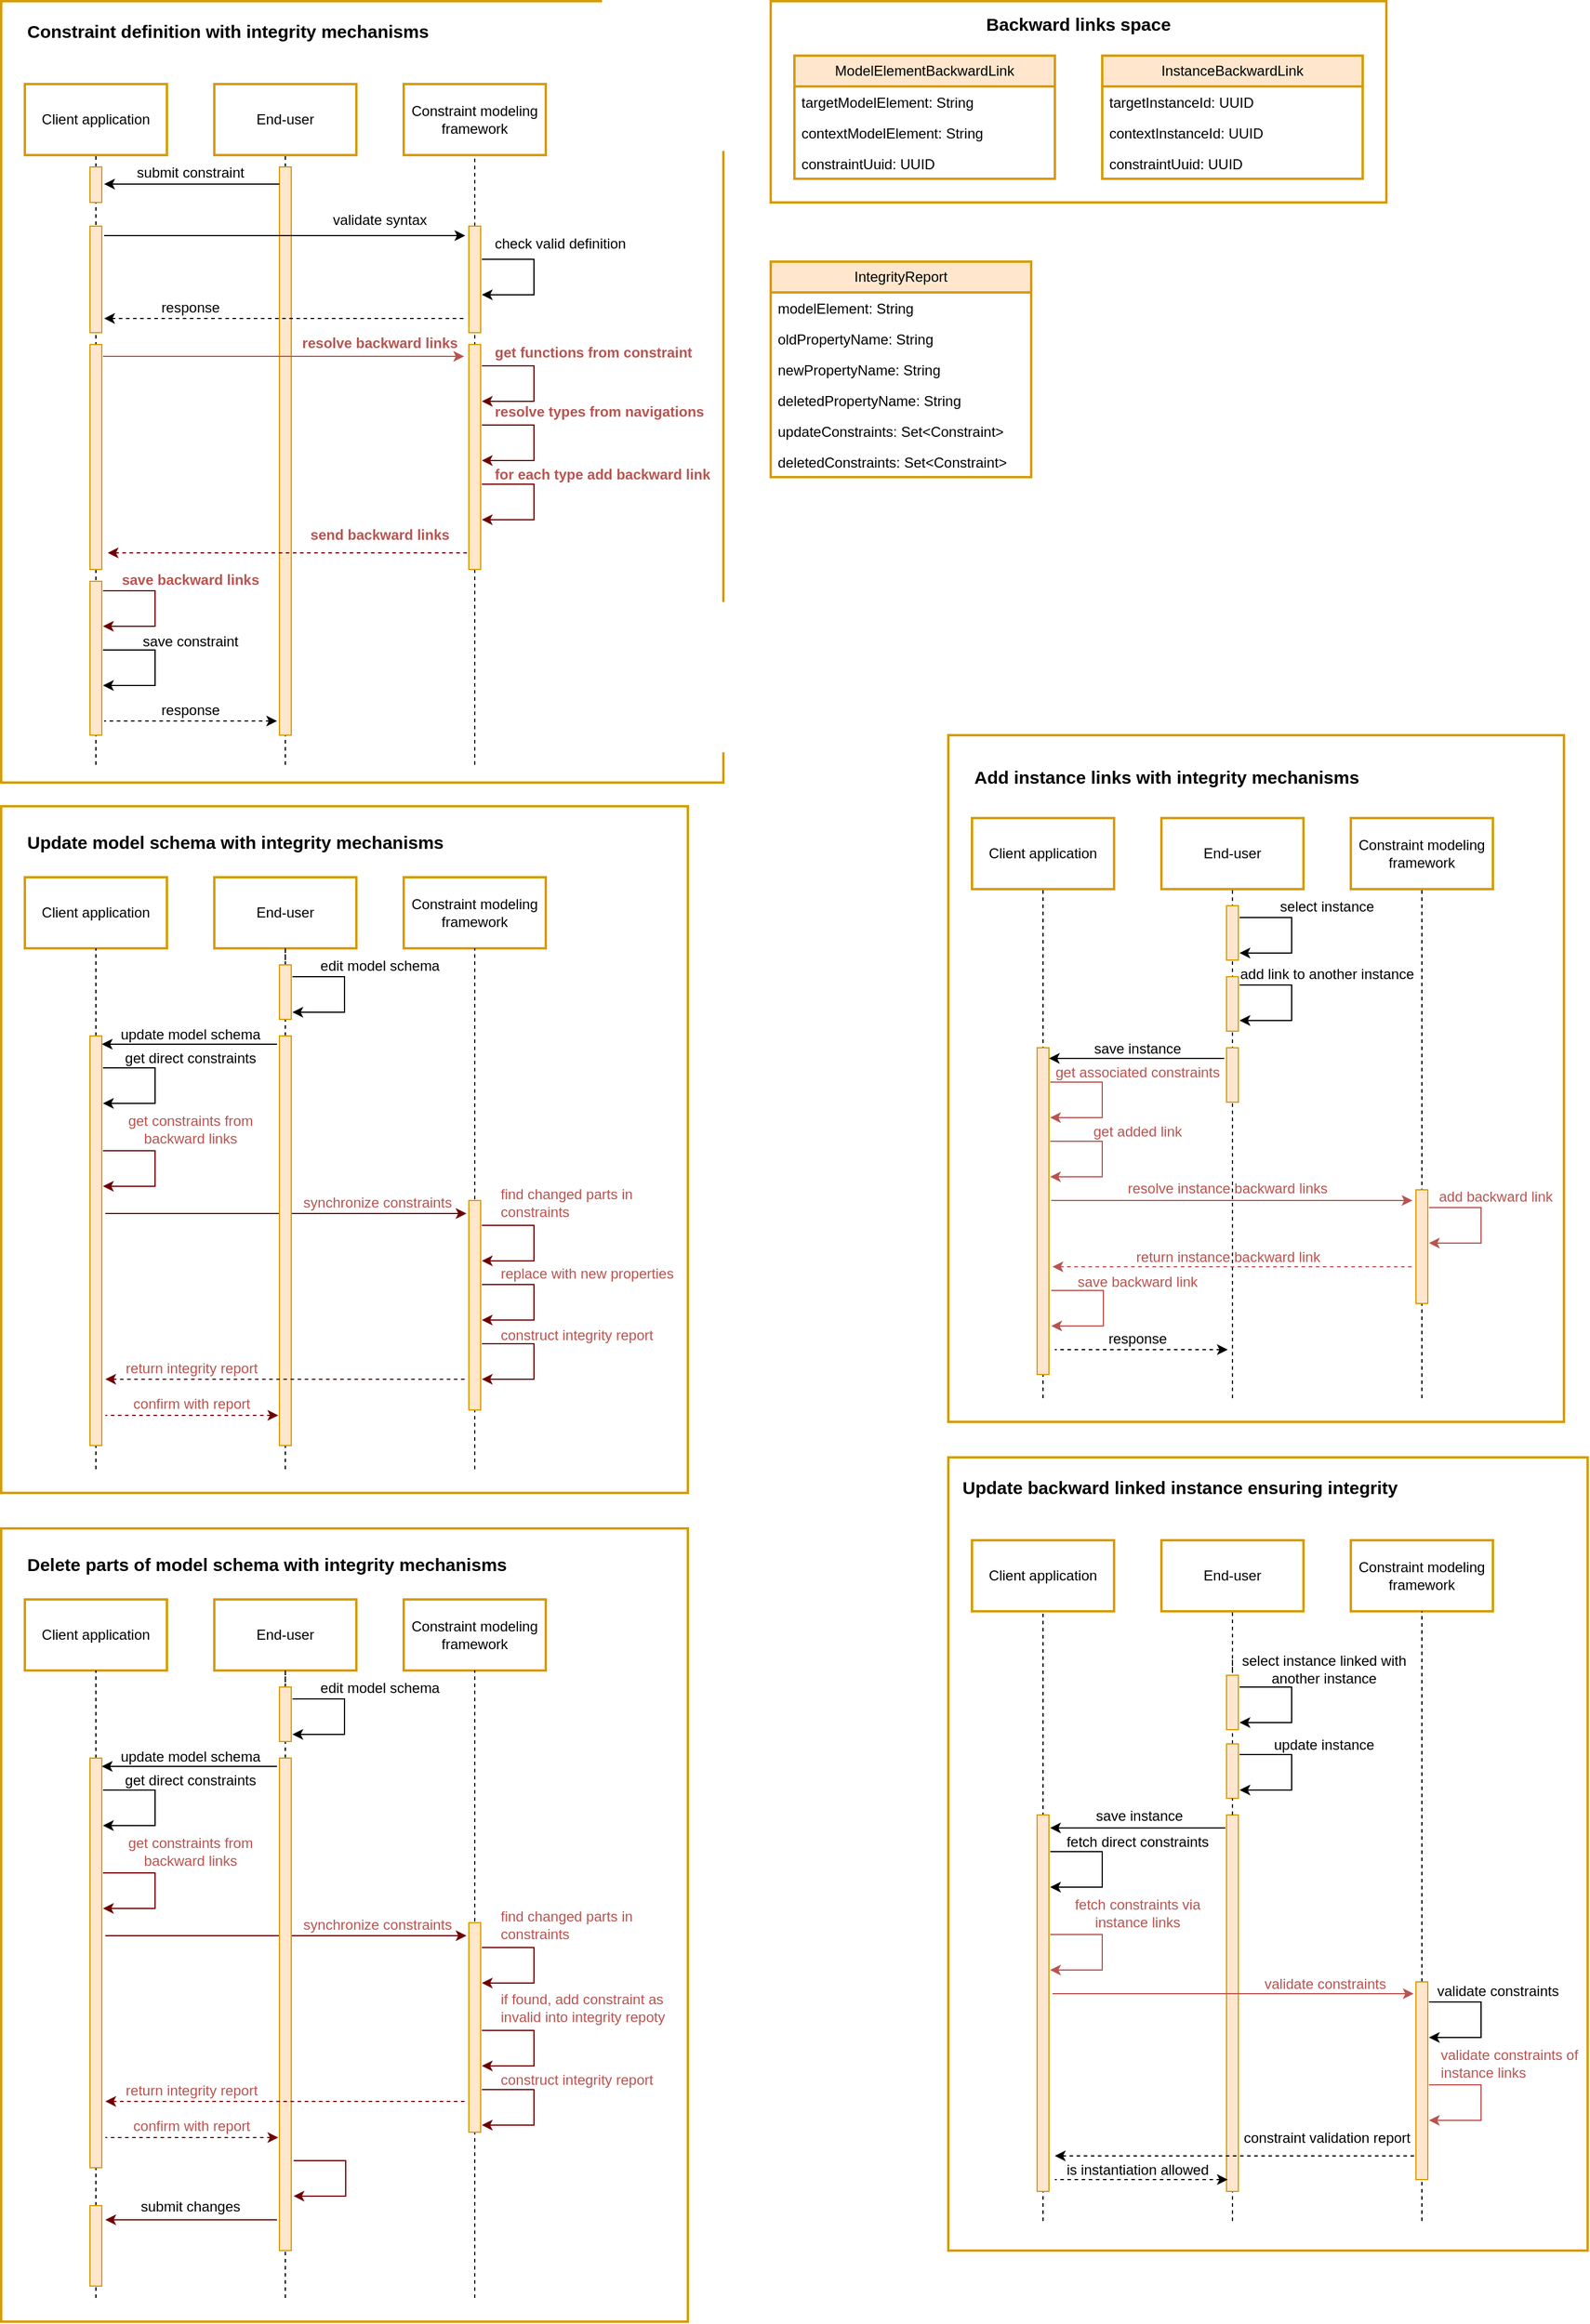 <mxfile version="21.0.2" type="device"><diagram name="Page-1" id="rgjRR68gi49g3pXu5Bty"><mxGraphModel dx="3056" dy="2383" grid="1" gridSize="10" guides="1" tooltips="1" connect="1" arrows="1" fold="1" page="1" pageScale="1" pageWidth="850" pageHeight="1100" math="0" shadow="0"><root><mxCell id="0"/><mxCell id="1" parent="0"/><mxCell id="Yt0iHhvUFSKuvwXmTW0y-4" value="IntegrityReport" style="swimlane;fontStyle=0;childLayout=stackLayout;horizontal=1;startSize=26;fillColor=#ffe6cc;horizontalStack=0;resizeParent=1;resizeParentMax=0;resizeLast=0;collapsible=1;marginBottom=0;whiteSpace=wrap;html=1;strokeColor=#d79b00;strokeWidth=2;" vertex="1" parent="1"><mxGeometry x="30" y="-170" width="220" height="182" as="geometry"/></mxCell><mxCell id="Yt0iHhvUFSKuvwXmTW0y-5" value="modelElement: String" style="text;strokeColor=none;fillColor=none;align=left;verticalAlign=top;spacingLeft=4;spacingRight=4;overflow=hidden;rotatable=0;points=[[0,0.5],[1,0.5]];portConstraint=eastwest;whiteSpace=wrap;html=1;" vertex="1" parent="Yt0iHhvUFSKuvwXmTW0y-4"><mxGeometry y="26" width="220" height="26" as="geometry"/></mxCell><mxCell id="Yt0iHhvUFSKuvwXmTW0y-6" value="oldPropertyName: String" style="text;strokeColor=none;fillColor=none;align=left;verticalAlign=top;spacingLeft=4;spacingRight=4;overflow=hidden;rotatable=0;points=[[0,0.5],[1,0.5]];portConstraint=eastwest;whiteSpace=wrap;html=1;" vertex="1" parent="Yt0iHhvUFSKuvwXmTW0y-4"><mxGeometry y="52" width="220" height="26" as="geometry"/></mxCell><mxCell id="Yt0iHhvUFSKuvwXmTW0y-7" value="newPropertyName: String" style="text;strokeColor=none;fillColor=none;align=left;verticalAlign=top;spacingLeft=4;spacingRight=4;overflow=hidden;rotatable=0;points=[[0,0.5],[1,0.5]];portConstraint=eastwest;whiteSpace=wrap;html=1;" vertex="1" parent="Yt0iHhvUFSKuvwXmTW0y-4"><mxGeometry y="78" width="220" height="26" as="geometry"/></mxCell><mxCell id="Yt0iHhvUFSKuvwXmTW0y-8" value="deletedPropertyName: String" style="text;strokeColor=none;fillColor=none;align=left;verticalAlign=top;spacingLeft=4;spacingRight=4;overflow=hidden;rotatable=0;points=[[0,0.5],[1,0.5]];portConstraint=eastwest;whiteSpace=wrap;html=1;" vertex="1" parent="Yt0iHhvUFSKuvwXmTW0y-4"><mxGeometry y="104" width="220" height="26" as="geometry"/></mxCell><mxCell id="Yt0iHhvUFSKuvwXmTW0y-9" value="updateConstraints: Set&amp;lt;Constraint&amp;gt;" style="text;strokeColor=none;fillColor=none;align=left;verticalAlign=top;spacingLeft=4;spacingRight=4;overflow=hidden;rotatable=0;points=[[0,0.5],[1,0.5]];portConstraint=eastwest;whiteSpace=wrap;html=1;" vertex="1" parent="Yt0iHhvUFSKuvwXmTW0y-4"><mxGeometry y="130" width="220" height="26" as="geometry"/></mxCell><mxCell id="Yt0iHhvUFSKuvwXmTW0y-11" value="deletedConstraints: Set&amp;lt;Constraint&amp;gt;" style="text;strokeColor=none;fillColor=none;align=left;verticalAlign=top;spacingLeft=4;spacingRight=4;overflow=hidden;rotatable=0;points=[[0,0.5],[1,0.5]];portConstraint=eastwest;whiteSpace=wrap;html=1;" vertex="1" parent="Yt0iHhvUFSKuvwXmTW0y-4"><mxGeometry y="156" width="220" height="26" as="geometry"/></mxCell><mxCell id="Yt0iHhvUFSKuvwXmTW0y-148" value="" style="group" vertex="1" connectable="0" parent="1"><mxGeometry x="-620" y="-390" width="610" height="660" as="geometry"/></mxCell><mxCell id="Yt0iHhvUFSKuvwXmTW0y-105" value="" style="rounded=0;whiteSpace=wrap;html=1;strokeWidth=2;strokeColor=#D79B00;" vertex="1" parent="Yt0iHhvUFSKuvwXmTW0y-148"><mxGeometry width="610" height="660" as="geometry"/></mxCell><mxCell id="Yt0iHhvUFSKuvwXmTW0y-10" value="Constraint definition with integrity mechanisms" style="text;html=1;strokeColor=none;fillColor=none;align=left;verticalAlign=middle;whiteSpace=wrap;rounded=0;fontSize=15;fontStyle=1" vertex="1" parent="Yt0iHhvUFSKuvwXmTW0y-148"><mxGeometry x="20" y="10" width="440" height="30" as="geometry"/></mxCell><mxCell id="Yt0iHhvUFSKuvwXmTW0y-36" value="Client application" style="rounded=0;whiteSpace=wrap;html=1;strokeColor=#D79B00;strokeWidth=2;" vertex="1" parent="Yt0iHhvUFSKuvwXmTW0y-148"><mxGeometry x="20" y="70" width="120" height="60" as="geometry"/></mxCell><mxCell id="Yt0iHhvUFSKuvwXmTW0y-37" value="End-user" style="rounded=0;whiteSpace=wrap;html=1;strokeColor=#D79B00;strokeWidth=2;" vertex="1" parent="Yt0iHhvUFSKuvwXmTW0y-148"><mxGeometry x="180" y="70" width="120" height="60" as="geometry"/></mxCell><mxCell id="Yt0iHhvUFSKuvwXmTW0y-38" value="Constraint modeling framework" style="rounded=0;whiteSpace=wrap;html=1;strokeColor=#D79B00;strokeWidth=2;" vertex="1" parent="Yt0iHhvUFSKuvwXmTW0y-148"><mxGeometry x="340" y="70" width="120" height="60" as="geometry"/></mxCell><mxCell id="Yt0iHhvUFSKuvwXmTW0y-40" value="" style="endArrow=none;dashed=1;html=1;rounded=0;entryX=0.5;entryY=1;entryDx=0;entryDy=0;startArrow=none;" edge="1" parent="Yt0iHhvUFSKuvwXmTW0y-148" source="Yt0iHhvUFSKuvwXmTW0y-43" target="Yt0iHhvUFSKuvwXmTW0y-37"><mxGeometry width="50" height="50" relative="1" as="geometry"><mxPoint x="240" y="880" as="sourcePoint"/><mxPoint x="240" y="170" as="targetPoint"/></mxGeometry></mxCell><mxCell id="Yt0iHhvUFSKuvwXmTW0y-42" value="" style="endArrow=none;dashed=1;html=1;rounded=0;entryX=0.5;entryY=1;entryDx=0;entryDy=0;" edge="1" parent="Yt0iHhvUFSKuvwXmTW0y-148" target="Yt0iHhvUFSKuvwXmTW0y-43"><mxGeometry width="50" height="50" relative="1" as="geometry"><mxPoint x="240" y="645" as="sourcePoint"/><mxPoint x="240" y="130" as="targetPoint"/></mxGeometry></mxCell><mxCell id="Yt0iHhvUFSKuvwXmTW0y-43" value="" style="rounded=0;whiteSpace=wrap;html=1;fillColor=#ffe6cc;strokeColor=#d79b00;" vertex="1" parent="Yt0iHhvUFSKuvwXmTW0y-148"><mxGeometry x="235" y="140" width="10" height="480" as="geometry"/></mxCell><mxCell id="Yt0iHhvUFSKuvwXmTW0y-44" value="" style="endArrow=none;dashed=1;html=1;rounded=0;entryX=0.5;entryY=1;entryDx=0;entryDy=0;startArrow=none;" edge="1" parent="Yt0iHhvUFSKuvwXmTW0y-148" target="Yt0iHhvUFSKuvwXmTW0y-36" source="Yt0iHhvUFSKuvwXmTW0y-72"><mxGeometry width="50" height="50" relative="1" as="geometry"><mxPoint x="80" y="440" as="sourcePoint"/><mxPoint x="80" y="220" as="targetPoint"/></mxGeometry></mxCell><mxCell id="Yt0iHhvUFSKuvwXmTW0y-47" value="" style="endArrow=none;dashed=1;html=1;rounded=0;entryX=0.5;entryY=1;entryDx=0;entryDy=0;startArrow=none;" edge="1" parent="Yt0iHhvUFSKuvwXmTW0y-148" target="Yt0iHhvUFSKuvwXmTW0y-38" source="Yt0iHhvUFSKuvwXmTW0y-76"><mxGeometry width="50" height="50" relative="1" as="geometry"><mxPoint x="400" y="440" as="sourcePoint"/><mxPoint x="400" y="196" as="targetPoint"/></mxGeometry></mxCell><mxCell id="Yt0iHhvUFSKuvwXmTW0y-49" value="" style="endArrow=classic;html=1;rounded=0;" edge="1" parent="Yt0iHhvUFSKuvwXmTW0y-148"><mxGeometry width="50" height="50" relative="1" as="geometry"><mxPoint x="235" y="154.5" as="sourcePoint"/><mxPoint x="87" y="154.5" as="targetPoint"/></mxGeometry></mxCell><mxCell id="Yt0iHhvUFSKuvwXmTW0y-57" value="" style="endArrow=classic;html=1;rounded=0;fontColor=#000000;fillColor=#f8cecc;strokeColor=#B85450;" edge="1" parent="Yt0iHhvUFSKuvwXmTW0y-148"><mxGeometry width="50" height="50" relative="1" as="geometry"><mxPoint x="86" y="300" as="sourcePoint"/><mxPoint x="391" y="300" as="targetPoint"/></mxGeometry></mxCell><mxCell id="Yt0iHhvUFSKuvwXmTW0y-59" value="" style="endArrow=none;html=1;rounded=0;startArrow=classic;startFill=1;endFill=0;dashed=1;fillColor=#a20025;strokeColor=#6F0000;fontStyle=1" edge="1" parent="Yt0iHhvUFSKuvwXmTW0y-148"><mxGeometry width="50" height="50" relative="1" as="geometry"><mxPoint x="90" y="466" as="sourcePoint"/><mxPoint x="395" y="466" as="targetPoint"/></mxGeometry></mxCell><mxCell id="Yt0iHhvUFSKuvwXmTW0y-60" value="" style="endArrow=classic;html=1;rounded=0;" edge="1" parent="Yt0iHhvUFSKuvwXmTW0y-148"><mxGeometry width="50" height="50" relative="1" as="geometry"><mxPoint x="406" y="218" as="sourcePoint"/><mxPoint x="406" y="248" as="targetPoint"/><Array as="points"><mxPoint x="450" y="218"/><mxPoint x="450" y="228"/><mxPoint x="450" y="248"/></Array></mxGeometry></mxCell><mxCell id="Yt0iHhvUFSKuvwXmTW0y-63" value="submit constraint" style="text;html=1;strokeColor=none;fillColor=none;align=center;verticalAlign=middle;whiteSpace=wrap;rounded=0;" vertex="1" parent="Yt0iHhvUFSKuvwXmTW0y-148"><mxGeometry x="85" y="130" width="150" height="30" as="geometry"/></mxCell><mxCell id="Yt0iHhvUFSKuvwXmTW0y-73" value="" style="endArrow=none;dashed=1;html=1;rounded=0;entryX=0.5;entryY=1;entryDx=0;entryDy=0;" edge="1" parent="Yt0iHhvUFSKuvwXmTW0y-148" target="Yt0iHhvUFSKuvwXmTW0y-72"><mxGeometry width="50" height="50" relative="1" as="geometry"><mxPoint x="80" y="645" as="sourcePoint"/><mxPoint x="80" y="130" as="targetPoint"/></mxGeometry></mxCell><mxCell id="Yt0iHhvUFSKuvwXmTW0y-72" value="" style="rounded=0;whiteSpace=wrap;html=1;fillColor=#ffe6cc;strokeColor=#d79b00;" vertex="1" parent="Yt0iHhvUFSKuvwXmTW0y-148"><mxGeometry x="75" y="140" width="10" height="30" as="geometry"/></mxCell><mxCell id="Yt0iHhvUFSKuvwXmTW0y-74" value="" style="rounded=0;whiteSpace=wrap;html=1;fillColor=#ffe6cc;strokeColor=#d79b00;" vertex="1" parent="Yt0iHhvUFSKuvwXmTW0y-148"><mxGeometry x="75" y="190" width="10" height="90" as="geometry"/></mxCell><mxCell id="Yt0iHhvUFSKuvwXmTW0y-75" value="" style="endArrow=classic;html=1;rounded=0;" edge="1" parent="Yt0iHhvUFSKuvwXmTW0y-148"><mxGeometry width="50" height="50" relative="1" as="geometry"><mxPoint x="87" y="198" as="sourcePoint"/><mxPoint x="392" y="198" as="targetPoint"/></mxGeometry></mxCell><mxCell id="Yt0iHhvUFSKuvwXmTW0y-79" value="" style="endArrow=none;dashed=1;html=1;rounded=0;entryX=0.5;entryY=1;entryDx=0;entryDy=0;" edge="1" parent="Yt0iHhvUFSKuvwXmTW0y-148" target="Yt0iHhvUFSKuvwXmTW0y-76"><mxGeometry width="50" height="50" relative="1" as="geometry"><mxPoint x="400" y="645" as="sourcePoint"/><mxPoint x="400" y="130" as="targetPoint"/></mxGeometry></mxCell><mxCell id="Yt0iHhvUFSKuvwXmTW0y-76" value="" style="rounded=0;whiteSpace=wrap;html=1;fillColor=#ffe6cc;strokeColor=#d79b00;" vertex="1" parent="Yt0iHhvUFSKuvwXmTW0y-148"><mxGeometry x="395" y="190" width="10" height="90" as="geometry"/></mxCell><mxCell id="Yt0iHhvUFSKuvwXmTW0y-80" value="validate syntax" style="text;html=1;strokeColor=none;fillColor=none;align=center;verticalAlign=middle;whiteSpace=wrap;rounded=0;" vertex="1" parent="Yt0iHhvUFSKuvwXmTW0y-148"><mxGeometry x="245" y="170" width="150" height="30" as="geometry"/></mxCell><mxCell id="Yt0iHhvUFSKuvwXmTW0y-82" value="" style="endArrow=classic;html=1;rounded=0;fontColor=#B85450;fillColor=#a20025;strokeColor=#6F0000;" edge="1" parent="Yt0iHhvUFSKuvwXmTW0y-148"><mxGeometry width="50" height="50" relative="1" as="geometry"><mxPoint x="406" y="308" as="sourcePoint"/><mxPoint x="406" y="338" as="targetPoint"/><Array as="points"><mxPoint x="450" y="308"/><mxPoint x="450" y="318"/><mxPoint x="450" y="338"/></Array></mxGeometry></mxCell><mxCell id="Yt0iHhvUFSKuvwXmTW0y-84" value="" style="endArrow=classic;html=1;rounded=0;fillColor=#a20025;strokeColor=#6F0000;" edge="1" parent="Yt0iHhvUFSKuvwXmTW0y-148"><mxGeometry width="50" height="50" relative="1" as="geometry"><mxPoint x="406" y="358" as="sourcePoint"/><mxPoint x="406" y="388" as="targetPoint"/><Array as="points"><mxPoint x="450" y="358"/><mxPoint x="450" y="368"/><mxPoint x="450" y="388"/></Array></mxGeometry></mxCell><mxCell id="Yt0iHhvUFSKuvwXmTW0y-85" value="check valid definition" style="text;html=1;strokeColor=none;fillColor=none;align=left;verticalAlign=middle;whiteSpace=wrap;rounded=0;" vertex="1" parent="Yt0iHhvUFSKuvwXmTW0y-148"><mxGeometry x="415" y="190" width="115" height="30" as="geometry"/></mxCell><mxCell id="Yt0iHhvUFSKuvwXmTW0y-86" value="" style="endArrow=none;html=1;rounded=0;startArrow=classic;startFill=1;endFill=0;dashed=1;" edge="1" parent="Yt0iHhvUFSKuvwXmTW0y-148"><mxGeometry width="50" height="50" relative="1" as="geometry"><mxPoint x="87" y="268" as="sourcePoint"/><mxPoint x="392" y="268" as="targetPoint"/></mxGeometry></mxCell><mxCell id="Yt0iHhvUFSKuvwXmTW0y-87" value="response" style="text;html=1;strokeColor=none;fillColor=none;align=center;verticalAlign=middle;whiteSpace=wrap;rounded=0;" vertex="1" parent="Yt0iHhvUFSKuvwXmTW0y-148"><mxGeometry x="85" y="244" width="150" height="30" as="geometry"/></mxCell><mxCell id="Yt0iHhvUFSKuvwXmTW0y-88" value="" style="rounded=0;whiteSpace=wrap;html=1;fillColor=#ffe6cc;strokeColor=#d79b00;" vertex="1" parent="Yt0iHhvUFSKuvwXmTW0y-148"><mxGeometry x="75" y="290" width="10" height="190" as="geometry"/></mxCell><mxCell id="Yt0iHhvUFSKuvwXmTW0y-89" value="resolve backward links" style="text;html=1;strokeColor=none;fillColor=none;align=center;verticalAlign=middle;whiteSpace=wrap;rounded=0;fontColor=#B85450;fontStyle=1" vertex="1" parent="Yt0iHhvUFSKuvwXmTW0y-148"><mxGeometry x="245" y="274" width="150" height="30" as="geometry"/></mxCell><mxCell id="Yt0iHhvUFSKuvwXmTW0y-90" value="" style="rounded=0;whiteSpace=wrap;html=1;fillColor=#ffe6cc;strokeColor=#d79b00;" vertex="1" parent="Yt0iHhvUFSKuvwXmTW0y-148"><mxGeometry x="395" y="290" width="10" height="190" as="geometry"/></mxCell><mxCell id="Yt0iHhvUFSKuvwXmTW0y-91" value="&lt;font color=&quot;#b85450&quot;&gt;get functions from constraint&lt;/font&gt;" style="text;html=1;strokeColor=none;fillColor=none;align=left;verticalAlign=middle;whiteSpace=wrap;rounded=0;fontStyle=1" vertex="1" parent="Yt0iHhvUFSKuvwXmTW0y-148"><mxGeometry x="415" y="282" width="175" height="30" as="geometry"/></mxCell><mxCell id="Yt0iHhvUFSKuvwXmTW0y-92" value="resolve types from navigations" style="text;html=1;strokeColor=none;fillColor=none;align=left;verticalAlign=middle;whiteSpace=wrap;rounded=0;fontColor=#B85450;fontStyle=1" vertex="1" parent="Yt0iHhvUFSKuvwXmTW0y-148"><mxGeometry x="415" y="332" width="185" height="30" as="geometry"/></mxCell><mxCell id="Yt0iHhvUFSKuvwXmTW0y-93" value="" style="endArrow=classic;html=1;rounded=0;fillColor=#a20025;strokeColor=#6F0000;" edge="1" parent="Yt0iHhvUFSKuvwXmTW0y-148"><mxGeometry width="50" height="50" relative="1" as="geometry"><mxPoint x="406" y="408" as="sourcePoint"/><mxPoint x="406" y="438" as="targetPoint"/><Array as="points"><mxPoint x="450" y="408"/><mxPoint x="450" y="418"/><mxPoint x="450" y="438"/></Array></mxGeometry></mxCell><mxCell id="Yt0iHhvUFSKuvwXmTW0y-94" value="for each type add backward link" style="text;html=1;strokeColor=none;fillColor=none;align=left;verticalAlign=middle;whiteSpace=wrap;rounded=0;fontColor=#B85450;fontStyle=1" vertex="1" parent="Yt0iHhvUFSKuvwXmTW0y-148"><mxGeometry x="415" y="385" width="185" height="30" as="geometry"/></mxCell><mxCell id="Yt0iHhvUFSKuvwXmTW0y-96" value="" style="endArrow=classic;html=1;rounded=0;fillColor=#a20025;strokeColor=#6F0000;" edge="1" parent="Yt0iHhvUFSKuvwXmTW0y-148"><mxGeometry width="50" height="50" relative="1" as="geometry"><mxPoint x="86" y="498" as="sourcePoint"/><mxPoint x="86" y="528" as="targetPoint"/><Array as="points"><mxPoint x="130" y="498"/><mxPoint x="130" y="508"/><mxPoint x="130" y="528"/></Array></mxGeometry></mxCell><mxCell id="Yt0iHhvUFSKuvwXmTW0y-97" value="" style="endArrow=classic;html=1;rounded=0;" edge="1" parent="Yt0iHhvUFSKuvwXmTW0y-148"><mxGeometry width="50" height="50" relative="1" as="geometry"><mxPoint x="86" y="548" as="sourcePoint"/><mxPoint x="86" y="578" as="targetPoint"/><Array as="points"><mxPoint x="130" y="548"/><mxPoint x="130" y="558"/><mxPoint x="130" y="578"/></Array></mxGeometry></mxCell><mxCell id="Yt0iHhvUFSKuvwXmTW0y-98" value="" style="rounded=0;whiteSpace=wrap;html=1;fillColor=#ffe6cc;strokeColor=#d79b00;" vertex="1" parent="Yt0iHhvUFSKuvwXmTW0y-148"><mxGeometry x="75" y="490" width="10" height="130" as="geometry"/></mxCell><mxCell id="Yt0iHhvUFSKuvwXmTW0y-99" value="send backward links" style="text;html=1;strokeColor=none;fillColor=none;align=center;verticalAlign=middle;whiteSpace=wrap;rounded=0;fontColor=#B85450;fontStyle=1" vertex="1" parent="Yt0iHhvUFSKuvwXmTW0y-148"><mxGeometry x="245" y="436" width="150" height="30" as="geometry"/></mxCell><mxCell id="Yt0iHhvUFSKuvwXmTW0y-100" value="save backward links" style="text;html=1;strokeColor=none;fillColor=none;align=center;verticalAlign=middle;whiteSpace=wrap;rounded=0;fontColor=#B85450;fontStyle=1" vertex="1" parent="Yt0iHhvUFSKuvwXmTW0y-148"><mxGeometry x="85" y="474" width="150" height="30" as="geometry"/></mxCell><mxCell id="Yt0iHhvUFSKuvwXmTW0y-101" value="save constraint" style="text;html=1;strokeColor=none;fillColor=none;align=center;verticalAlign=middle;whiteSpace=wrap;rounded=0;" vertex="1" parent="Yt0iHhvUFSKuvwXmTW0y-148"><mxGeometry x="85" y="526" width="150" height="30" as="geometry"/></mxCell><mxCell id="Yt0iHhvUFSKuvwXmTW0y-103" value="" style="endArrow=none;html=1;rounded=0;startArrow=classic;startFill=1;endFill=0;dashed=1;" edge="1" parent="Yt0iHhvUFSKuvwXmTW0y-148"><mxGeometry width="50" height="50" relative="1" as="geometry"><mxPoint x="233" y="608" as="sourcePoint"/><mxPoint x="87" y="608" as="targetPoint"/></mxGeometry></mxCell><mxCell id="Yt0iHhvUFSKuvwXmTW0y-104" value="response" style="text;html=1;strokeColor=none;fillColor=none;align=center;verticalAlign=middle;whiteSpace=wrap;rounded=0;" vertex="1" parent="Yt0iHhvUFSKuvwXmTW0y-148"><mxGeometry x="85" y="584" width="150" height="30" as="geometry"/></mxCell><mxCell id="Yt0iHhvUFSKuvwXmTW0y-175" value="" style="group" vertex="1" connectable="0" parent="1"><mxGeometry x="-620" y="290" width="580" height="580" as="geometry"/></mxCell><mxCell id="Yt0iHhvUFSKuvwXmTW0y-173" value="" style="rounded=0;whiteSpace=wrap;html=1;strokeColor=#D79B00;strokeWidth=2;" vertex="1" parent="Yt0iHhvUFSKuvwXmTW0y-175"><mxGeometry width="580" height="580" as="geometry"/></mxCell><mxCell id="Yt0iHhvUFSKuvwXmTW0y-108" value="Client application" style="rounded=0;whiteSpace=wrap;html=1;strokeColor=#D79B00;strokeWidth=2;" vertex="1" parent="Yt0iHhvUFSKuvwXmTW0y-175"><mxGeometry x="20" y="60" width="120" height="60" as="geometry"/></mxCell><mxCell id="Yt0iHhvUFSKuvwXmTW0y-109" value="End-user" style="rounded=0;whiteSpace=wrap;html=1;strokeColor=#D79B00;strokeWidth=2;" vertex="1" parent="Yt0iHhvUFSKuvwXmTW0y-175"><mxGeometry x="180" y="60" width="120" height="60" as="geometry"/></mxCell><mxCell id="Yt0iHhvUFSKuvwXmTW0y-110" value="Constraint modeling framework" style="rounded=0;whiteSpace=wrap;html=1;strokeColor=#D79B00;strokeWidth=2;" vertex="1" parent="Yt0iHhvUFSKuvwXmTW0y-175"><mxGeometry x="340" y="60" width="120" height="60" as="geometry"/></mxCell><mxCell id="Yt0iHhvUFSKuvwXmTW0y-111" value="" style="endArrow=none;dashed=1;html=1;rounded=0;entryX=0.5;entryY=1;entryDx=0;entryDy=0;startArrow=none;" edge="1" parent="Yt0iHhvUFSKuvwXmTW0y-175" target="Yt0iHhvUFSKuvwXmTW0y-109"><mxGeometry width="50" height="50" relative="1" as="geometry"><mxPoint x="240" y="130" as="sourcePoint"/><mxPoint x="240" y="160" as="targetPoint"/></mxGeometry></mxCell><mxCell id="Yt0iHhvUFSKuvwXmTW0y-112" value="" style="endArrow=none;dashed=1;html=1;rounded=0;entryX=0.5;entryY=1;entryDx=0;entryDy=0;" edge="1" parent="Yt0iHhvUFSKuvwXmTW0y-175" target="Yt0iHhvUFSKuvwXmTW0y-109"><mxGeometry width="50" height="50" relative="1" as="geometry"><mxPoint x="240" y="560" as="sourcePoint"/><mxPoint x="240" y="610" as="targetPoint"/></mxGeometry></mxCell><mxCell id="Yt0iHhvUFSKuvwXmTW0y-114" value="" style="endArrow=none;dashed=1;html=1;rounded=0;entryX=0.5;entryY=1;entryDx=0;entryDy=0;startArrow=none;" edge="1" parent="Yt0iHhvUFSKuvwXmTW0y-175" source="Yt0iHhvUFSKuvwXmTW0y-122" target="Yt0iHhvUFSKuvwXmTW0y-108"><mxGeometry width="50" height="50" relative="1" as="geometry"><mxPoint x="80" y="430" as="sourcePoint"/><mxPoint x="80" y="210" as="targetPoint"/></mxGeometry></mxCell><mxCell id="Yt0iHhvUFSKuvwXmTW0y-121" value="" style="endArrow=none;dashed=1;html=1;rounded=0;entryX=0.5;entryY=1;entryDx=0;entryDy=0;" edge="1" parent="Yt0iHhvUFSKuvwXmTW0y-175" target="Yt0iHhvUFSKuvwXmTW0y-122"><mxGeometry width="50" height="50" relative="1" as="geometry"><mxPoint x="80" y="560" as="sourcePoint"/><mxPoint x="80" y="120" as="targetPoint"/></mxGeometry></mxCell><mxCell id="Yt0iHhvUFSKuvwXmTW0y-122" value="" style="rounded=0;whiteSpace=wrap;html=1;fillColor=#ffe6cc;strokeColor=#d79b00;" vertex="1" parent="Yt0iHhvUFSKuvwXmTW0y-175"><mxGeometry x="75" y="194" width="10" height="346" as="geometry"/></mxCell><mxCell id="Yt0iHhvUFSKuvwXmTW0y-124" value="" style="endArrow=classic;html=1;rounded=0;fillColor=#a20025;strokeColor=#6F0000;" edge="1" parent="Yt0iHhvUFSKuvwXmTW0y-175"><mxGeometry width="50" height="50" relative="1" as="geometry"><mxPoint x="88" y="344" as="sourcePoint"/><mxPoint x="393" y="344" as="targetPoint"/></mxGeometry></mxCell><mxCell id="Yt0iHhvUFSKuvwXmTW0y-125" value="" style="endArrow=none;dashed=1;html=1;rounded=0;entryX=0.5;entryY=1;entryDx=0;entryDy=0;" edge="1" parent="Yt0iHhvUFSKuvwXmTW0y-175" target="Yt0iHhvUFSKuvwXmTW0y-110"><mxGeometry width="50" height="50" relative="1" as="geometry"><mxPoint x="400" y="560" as="sourcePoint"/><mxPoint x="400" y="270" as="targetPoint"/></mxGeometry></mxCell><mxCell id="Yt0iHhvUFSKuvwXmTW0y-141" value="" style="endArrow=classic;html=1;rounded=0;" edge="1" parent="Yt0iHhvUFSKuvwXmTW0y-175"><mxGeometry width="50" height="50" relative="1" as="geometry"><mxPoint x="246" y="144" as="sourcePoint"/><mxPoint x="246" y="174" as="targetPoint"/><Array as="points"><mxPoint x="290" y="144"/><mxPoint x="290" y="154"/><mxPoint x="290" y="174"/></Array></mxGeometry></mxCell><mxCell id="Yt0iHhvUFSKuvwXmTW0y-149" value="" style="rounded=0;whiteSpace=wrap;html=1;fillColor=#ffe6cc;strokeColor=#d79b00;" vertex="1" parent="Yt0iHhvUFSKuvwXmTW0y-175"><mxGeometry x="235" y="134" width="10" height="46" as="geometry"/></mxCell><mxCell id="Yt0iHhvUFSKuvwXmTW0y-150" value="" style="endArrow=classic;html=1;rounded=0;" edge="1" parent="Yt0iHhvUFSKuvwXmTW0y-175"><mxGeometry width="50" height="50" relative="1" as="geometry"><mxPoint x="233" y="201" as="sourcePoint"/><mxPoint x="85" y="201" as="targetPoint"/></mxGeometry></mxCell><mxCell id="Yt0iHhvUFSKuvwXmTW0y-152" value="" style="rounded=0;whiteSpace=wrap;html=1;fillColor=#ffe6cc;strokeColor=#d79b00;" vertex="1" parent="Yt0iHhvUFSKuvwXmTW0y-175"><mxGeometry x="235" y="194" width="10" height="346" as="geometry"/></mxCell><mxCell id="Yt0iHhvUFSKuvwXmTW0y-153" value="edit model schema" style="text;html=1;strokeColor=none;fillColor=none;align=center;verticalAlign=middle;whiteSpace=wrap;rounded=0;" vertex="1" parent="Yt0iHhvUFSKuvwXmTW0y-175"><mxGeometry x="245" y="120" width="150" height="30" as="geometry"/></mxCell><mxCell id="Yt0iHhvUFSKuvwXmTW0y-154" value="update model schema" style="text;html=1;strokeColor=none;fillColor=none;align=center;verticalAlign=middle;whiteSpace=wrap;rounded=0;" vertex="1" parent="Yt0iHhvUFSKuvwXmTW0y-175"><mxGeometry x="85" y="178" width="150" height="30" as="geometry"/></mxCell><mxCell id="Yt0iHhvUFSKuvwXmTW0y-156" value="" style="rounded=0;whiteSpace=wrap;html=1;fillColor=#ffe6cc;strokeColor=#d79b00;" vertex="1" parent="Yt0iHhvUFSKuvwXmTW0y-175"><mxGeometry x="395" y="333" width="10" height="177" as="geometry"/></mxCell><mxCell id="Yt0iHhvUFSKuvwXmTW0y-157" value="synchronize constraints" style="text;html=1;strokeColor=none;fillColor=none;align=center;verticalAlign=middle;whiteSpace=wrap;rounded=0;fontColor=#B85450;" vertex="1" parent="Yt0iHhvUFSKuvwXmTW0y-175"><mxGeometry x="243" y="320" width="150" height="30" as="geometry"/></mxCell><mxCell id="Yt0iHhvUFSKuvwXmTW0y-158" value="" style="endArrow=classic;html=1;rounded=0;" edge="1" parent="Yt0iHhvUFSKuvwXmTW0y-175"><mxGeometry width="50" height="50" relative="1" as="geometry"><mxPoint x="86" y="221" as="sourcePoint"/><mxPoint x="86" y="251" as="targetPoint"/><Array as="points"><mxPoint x="130" y="221"/><mxPoint x="130" y="231"/><mxPoint x="130" y="251"/></Array></mxGeometry></mxCell><mxCell id="Yt0iHhvUFSKuvwXmTW0y-159" value="" style="endArrow=classic;html=1;rounded=0;fillColor=#a20025;strokeColor=#6F0000;" edge="1" parent="Yt0iHhvUFSKuvwXmTW0y-175"><mxGeometry width="50" height="50" relative="1" as="geometry"><mxPoint x="86" y="291" as="sourcePoint"/><mxPoint x="86" y="321" as="targetPoint"/><Array as="points"><mxPoint x="130" y="291"/><mxPoint x="130" y="301"/><mxPoint x="130" y="321"/></Array></mxGeometry></mxCell><mxCell id="Yt0iHhvUFSKuvwXmTW0y-160" value="get direct constraints" style="text;html=1;strokeColor=none;fillColor=none;align=center;verticalAlign=middle;whiteSpace=wrap;rounded=0;" vertex="1" parent="Yt0iHhvUFSKuvwXmTW0y-175"><mxGeometry x="85" y="198" width="150" height="30" as="geometry"/></mxCell><mxCell id="Yt0iHhvUFSKuvwXmTW0y-161" value="get constraints from backward links" style="text;html=1;strokeColor=none;fillColor=none;align=center;verticalAlign=middle;whiteSpace=wrap;rounded=0;fontColor=#B85450;" vertex="1" parent="Yt0iHhvUFSKuvwXmTW0y-175"><mxGeometry x="85" y="258" width="150" height="30" as="geometry"/></mxCell><mxCell id="Yt0iHhvUFSKuvwXmTW0y-162" value="" style="endArrow=classic;html=1;rounded=0;fillColor=#a20025;strokeColor=#6F0000;" edge="1" parent="Yt0iHhvUFSKuvwXmTW0y-175"><mxGeometry width="50" height="50" relative="1" as="geometry"><mxPoint x="406" y="354" as="sourcePoint"/><mxPoint x="406" y="384" as="targetPoint"/><Array as="points"><mxPoint x="450" y="354"/><mxPoint x="450" y="364"/><mxPoint x="450" y="384"/></Array></mxGeometry></mxCell><mxCell id="Yt0iHhvUFSKuvwXmTW0y-163" value="find changed parts in constraints" style="text;html=1;strokeColor=none;fillColor=none;align=left;verticalAlign=middle;whiteSpace=wrap;rounded=0;fontColor=#B85450;" vertex="1" parent="Yt0iHhvUFSKuvwXmTW0y-175"><mxGeometry x="420" y="320" width="150" height="30" as="geometry"/></mxCell><mxCell id="Yt0iHhvUFSKuvwXmTW0y-164" value="" style="endArrow=classic;html=1;rounded=0;fillColor=#a20025;strokeColor=#6F0000;" edge="1" parent="Yt0iHhvUFSKuvwXmTW0y-175"><mxGeometry width="50" height="50" relative="1" as="geometry"><mxPoint x="406" y="404" as="sourcePoint"/><mxPoint x="406" y="434" as="targetPoint"/><Array as="points"><mxPoint x="450" y="404"/><mxPoint x="450" y="414"/><mxPoint x="450" y="434"/></Array></mxGeometry></mxCell><mxCell id="Yt0iHhvUFSKuvwXmTW0y-165" value="replace with new properties" style="text;html=1;strokeColor=none;fillColor=none;align=left;verticalAlign=middle;whiteSpace=wrap;rounded=0;fontColor=#B85450;" vertex="1" parent="Yt0iHhvUFSKuvwXmTW0y-175"><mxGeometry x="420" y="380" width="150" height="30" as="geometry"/></mxCell><mxCell id="Yt0iHhvUFSKuvwXmTW0y-166" value="" style="endArrow=classic;html=1;rounded=0;fillColor=#a20025;strokeColor=#6F0000;" edge="1" parent="Yt0iHhvUFSKuvwXmTW0y-175"><mxGeometry width="50" height="50" relative="1" as="geometry"><mxPoint x="406" y="454" as="sourcePoint"/><mxPoint x="406" y="484" as="targetPoint"/><Array as="points"><mxPoint x="450" y="454"/><mxPoint x="450" y="464"/><mxPoint x="450" y="484"/></Array></mxGeometry></mxCell><mxCell id="Yt0iHhvUFSKuvwXmTW0y-167" value="construct integrity report" style="text;html=1;strokeColor=none;fillColor=none;align=left;verticalAlign=middle;whiteSpace=wrap;rounded=0;fontColor=#B85450;" vertex="1" parent="Yt0iHhvUFSKuvwXmTW0y-175"><mxGeometry x="420" y="432" width="150" height="30" as="geometry"/></mxCell><mxCell id="Yt0iHhvUFSKuvwXmTW0y-168" value="" style="endArrow=none;html=1;rounded=0;startArrow=classic;startFill=1;endFill=0;dashed=1;fillColor=#a20025;strokeColor=#6F0000;" edge="1" parent="Yt0iHhvUFSKuvwXmTW0y-175"><mxGeometry width="50" height="50" relative="1" as="geometry"><mxPoint x="88" y="484" as="sourcePoint"/><mxPoint x="393" y="484" as="targetPoint"/></mxGeometry></mxCell><mxCell id="Yt0iHhvUFSKuvwXmTW0y-169" value="return integrity report" style="text;html=1;strokeColor=none;fillColor=none;align=center;verticalAlign=middle;whiteSpace=wrap;rounded=0;fontColor=#B85450;" vertex="1" parent="Yt0iHhvUFSKuvwXmTW0y-175"><mxGeometry x="86" y="460" width="150" height="30" as="geometry"/></mxCell><mxCell id="Yt0iHhvUFSKuvwXmTW0y-170" value="" style="endArrow=none;html=1;rounded=0;startArrow=classic;startFill=1;endFill=0;dashed=1;fillColor=#a20025;strokeColor=#6F0000;" edge="1" parent="Yt0iHhvUFSKuvwXmTW0y-175"><mxGeometry width="50" height="50" relative="1" as="geometry"><mxPoint x="234" y="514.5" as="sourcePoint"/><mxPoint x="88" y="514.5" as="targetPoint"/></mxGeometry></mxCell><mxCell id="Yt0iHhvUFSKuvwXmTW0y-171" value="confirm with report" style="text;html=1;strokeColor=none;fillColor=none;align=center;verticalAlign=middle;whiteSpace=wrap;rounded=0;fontColor=#B85450;" vertex="1" parent="Yt0iHhvUFSKuvwXmTW0y-175"><mxGeometry x="86" y="490" width="150" height="30" as="geometry"/></mxCell><mxCell id="Yt0iHhvUFSKuvwXmTW0y-174" value="Update model schema with integrity mechanisms" style="text;html=1;strokeColor=none;fillColor=none;align=left;verticalAlign=middle;whiteSpace=wrap;rounded=0;fontSize=15;fontStyle=1" vertex="1" parent="Yt0iHhvUFSKuvwXmTW0y-175"><mxGeometry x="20" y="15" width="440" height="30" as="geometry"/></mxCell><mxCell id="Yt0iHhvUFSKuvwXmTW0y-217" value="" style="group" vertex="1" connectable="0" parent="1"><mxGeometry x="-620" y="900" width="580" height="670" as="geometry"/></mxCell><mxCell id="Yt0iHhvUFSKuvwXmTW0y-215" value="" style="rounded=0;whiteSpace=wrap;html=1;strokeColor=#D79B00;strokeWidth=2;" vertex="1" parent="Yt0iHhvUFSKuvwXmTW0y-217"><mxGeometry width="580" height="670" as="geometry"/></mxCell><mxCell id="Yt0iHhvUFSKuvwXmTW0y-176" value="Client application" style="rounded=0;whiteSpace=wrap;html=1;strokeColor=#D79B00;strokeWidth=2;" vertex="1" parent="Yt0iHhvUFSKuvwXmTW0y-217"><mxGeometry x="20" y="60" width="120" height="60" as="geometry"/></mxCell><mxCell id="Yt0iHhvUFSKuvwXmTW0y-177" value="End-user" style="rounded=0;whiteSpace=wrap;html=1;strokeColor=#D79B00;strokeWidth=2;" vertex="1" parent="Yt0iHhvUFSKuvwXmTW0y-217"><mxGeometry x="180" y="60" width="120" height="60" as="geometry"/></mxCell><mxCell id="Yt0iHhvUFSKuvwXmTW0y-178" value="Constraint modeling framework" style="rounded=0;whiteSpace=wrap;html=1;strokeColor=#D79B00;strokeWidth=2;" vertex="1" parent="Yt0iHhvUFSKuvwXmTW0y-217"><mxGeometry x="340" y="60" width="120" height="60" as="geometry"/></mxCell><mxCell id="Yt0iHhvUFSKuvwXmTW0y-179" value="" style="endArrow=none;dashed=1;html=1;rounded=0;entryX=0.5;entryY=1;entryDx=0;entryDy=0;startArrow=none;" edge="1" parent="Yt0iHhvUFSKuvwXmTW0y-217" target="Yt0iHhvUFSKuvwXmTW0y-177"><mxGeometry width="50" height="50" relative="1" as="geometry"><mxPoint x="240" y="130" as="sourcePoint"/><mxPoint x="240" y="160" as="targetPoint"/></mxGeometry></mxCell><mxCell id="Yt0iHhvUFSKuvwXmTW0y-180" value="" style="endArrow=none;dashed=1;html=1;rounded=0;entryX=0.5;entryY=1;entryDx=0;entryDy=0;" edge="1" parent="Yt0iHhvUFSKuvwXmTW0y-217" target="Yt0iHhvUFSKuvwXmTW0y-177"><mxGeometry width="50" height="50" relative="1" as="geometry"><mxPoint x="240" y="650" as="sourcePoint"/><mxPoint x="240" y="610" as="targetPoint"/></mxGeometry></mxCell><mxCell id="Yt0iHhvUFSKuvwXmTW0y-181" value="" style="endArrow=none;dashed=1;html=1;rounded=0;entryX=0.5;entryY=1;entryDx=0;entryDy=0;startArrow=none;" edge="1" parent="Yt0iHhvUFSKuvwXmTW0y-217" source="Yt0iHhvUFSKuvwXmTW0y-183" target="Yt0iHhvUFSKuvwXmTW0y-176"><mxGeometry width="50" height="50" relative="1" as="geometry"><mxPoint x="80" y="430" as="sourcePoint"/><mxPoint x="80" y="210" as="targetPoint"/></mxGeometry></mxCell><mxCell id="Yt0iHhvUFSKuvwXmTW0y-182" value="" style="endArrow=none;dashed=1;html=1;rounded=0;entryX=0.5;entryY=1;entryDx=0;entryDy=0;startArrow=none;" edge="1" parent="Yt0iHhvUFSKuvwXmTW0y-217" target="Yt0iHhvUFSKuvwXmTW0y-183"><mxGeometry width="50" height="50" relative="1" as="geometry"><mxPoint x="80" y="650" as="sourcePoint"/><mxPoint x="80" y="120" as="targetPoint"/></mxGeometry></mxCell><mxCell id="Yt0iHhvUFSKuvwXmTW0y-183" value="" style="rounded=0;whiteSpace=wrap;html=1;fillColor=#ffe6cc;strokeColor=#d79b00;" vertex="1" parent="Yt0iHhvUFSKuvwXmTW0y-217"><mxGeometry x="75" y="194" width="10" height="346" as="geometry"/></mxCell><mxCell id="Yt0iHhvUFSKuvwXmTW0y-184" value="" style="endArrow=classic;html=1;rounded=0;fillColor=#a20025;strokeColor=#6F0000;" edge="1" parent="Yt0iHhvUFSKuvwXmTW0y-217"><mxGeometry width="50" height="50" relative="1" as="geometry"><mxPoint x="88" y="344" as="sourcePoint"/><mxPoint x="393" y="344" as="targetPoint"/></mxGeometry></mxCell><mxCell id="Yt0iHhvUFSKuvwXmTW0y-185" value="" style="endArrow=none;dashed=1;html=1;rounded=0;entryX=0.5;entryY=1;entryDx=0;entryDy=0;" edge="1" parent="Yt0iHhvUFSKuvwXmTW0y-217" target="Yt0iHhvUFSKuvwXmTW0y-178"><mxGeometry width="50" height="50" relative="1" as="geometry"><mxPoint x="400" y="650" as="sourcePoint"/><mxPoint x="400" y="270" as="targetPoint"/></mxGeometry></mxCell><mxCell id="Yt0iHhvUFSKuvwXmTW0y-186" value="" style="endArrow=classic;html=1;rounded=0;" edge="1" parent="Yt0iHhvUFSKuvwXmTW0y-217"><mxGeometry width="50" height="50" relative="1" as="geometry"><mxPoint x="246" y="144" as="sourcePoint"/><mxPoint x="246" y="174" as="targetPoint"/><Array as="points"><mxPoint x="290" y="144"/><mxPoint x="290" y="154"/><mxPoint x="290" y="174"/></Array></mxGeometry></mxCell><mxCell id="Yt0iHhvUFSKuvwXmTW0y-187" value="" style="rounded=0;whiteSpace=wrap;html=1;fillColor=#ffe6cc;strokeColor=#d79b00;" vertex="1" parent="Yt0iHhvUFSKuvwXmTW0y-217"><mxGeometry x="235" y="134" width="10" height="46" as="geometry"/></mxCell><mxCell id="Yt0iHhvUFSKuvwXmTW0y-188" value="" style="endArrow=classic;html=1;rounded=0;" edge="1" parent="Yt0iHhvUFSKuvwXmTW0y-217"><mxGeometry width="50" height="50" relative="1" as="geometry"><mxPoint x="233" y="201" as="sourcePoint"/><mxPoint x="85" y="201" as="targetPoint"/></mxGeometry></mxCell><mxCell id="Yt0iHhvUFSKuvwXmTW0y-189" value="" style="rounded=0;whiteSpace=wrap;html=1;fillColor=#ffe6cc;strokeColor=#d79b00;" vertex="1" parent="Yt0iHhvUFSKuvwXmTW0y-217"><mxGeometry x="235" y="194" width="10" height="416" as="geometry"/></mxCell><mxCell id="Yt0iHhvUFSKuvwXmTW0y-190" value="edit model schema" style="text;html=1;strokeColor=none;fillColor=none;align=center;verticalAlign=middle;whiteSpace=wrap;rounded=0;" vertex="1" parent="Yt0iHhvUFSKuvwXmTW0y-217"><mxGeometry x="245" y="120" width="150" height="30" as="geometry"/></mxCell><mxCell id="Yt0iHhvUFSKuvwXmTW0y-191" value="update model schema" style="text;html=1;strokeColor=none;fillColor=none;align=center;verticalAlign=middle;whiteSpace=wrap;rounded=0;" vertex="1" parent="Yt0iHhvUFSKuvwXmTW0y-217"><mxGeometry x="85" y="178" width="150" height="30" as="geometry"/></mxCell><mxCell id="Yt0iHhvUFSKuvwXmTW0y-192" value="" style="rounded=0;whiteSpace=wrap;html=1;fillColor=#ffe6cc;strokeColor=#d79b00;" vertex="1" parent="Yt0iHhvUFSKuvwXmTW0y-217"><mxGeometry x="395" y="333" width="10" height="177" as="geometry"/></mxCell><mxCell id="Yt0iHhvUFSKuvwXmTW0y-193" value="synchronize constraints" style="text;html=1;strokeColor=none;fillColor=none;align=center;verticalAlign=middle;whiteSpace=wrap;rounded=0;fontColor=#B85450;" vertex="1" parent="Yt0iHhvUFSKuvwXmTW0y-217"><mxGeometry x="243" y="320" width="150" height="30" as="geometry"/></mxCell><mxCell id="Yt0iHhvUFSKuvwXmTW0y-194" value="" style="endArrow=classic;html=1;rounded=0;" edge="1" parent="Yt0iHhvUFSKuvwXmTW0y-217"><mxGeometry width="50" height="50" relative="1" as="geometry"><mxPoint x="86" y="221" as="sourcePoint"/><mxPoint x="86" y="251" as="targetPoint"/><Array as="points"><mxPoint x="130" y="221"/><mxPoint x="130" y="231"/><mxPoint x="130" y="251"/></Array></mxGeometry></mxCell><mxCell id="Yt0iHhvUFSKuvwXmTW0y-195" value="" style="endArrow=classic;html=1;rounded=0;fillColor=#a20025;strokeColor=#6F0000;" edge="1" parent="Yt0iHhvUFSKuvwXmTW0y-217"><mxGeometry width="50" height="50" relative="1" as="geometry"><mxPoint x="86" y="291" as="sourcePoint"/><mxPoint x="86" y="321" as="targetPoint"/><Array as="points"><mxPoint x="130" y="291"/><mxPoint x="130" y="301"/><mxPoint x="130" y="321"/></Array></mxGeometry></mxCell><mxCell id="Yt0iHhvUFSKuvwXmTW0y-196" value="get direct constraints" style="text;html=1;strokeColor=none;fillColor=none;align=center;verticalAlign=middle;whiteSpace=wrap;rounded=0;" vertex="1" parent="Yt0iHhvUFSKuvwXmTW0y-217"><mxGeometry x="85" y="198" width="150" height="30" as="geometry"/></mxCell><mxCell id="Yt0iHhvUFSKuvwXmTW0y-197" value="get constraints from backward links" style="text;html=1;strokeColor=none;fillColor=none;align=center;verticalAlign=middle;whiteSpace=wrap;rounded=0;fontColor=#B85450;" vertex="1" parent="Yt0iHhvUFSKuvwXmTW0y-217"><mxGeometry x="85" y="258" width="150" height="30" as="geometry"/></mxCell><mxCell id="Yt0iHhvUFSKuvwXmTW0y-198" value="" style="endArrow=classic;html=1;rounded=0;fillColor=#a20025;strokeColor=#6F0000;" edge="1" parent="Yt0iHhvUFSKuvwXmTW0y-217"><mxGeometry width="50" height="50" relative="1" as="geometry"><mxPoint x="406" y="354" as="sourcePoint"/><mxPoint x="406" y="384" as="targetPoint"/><Array as="points"><mxPoint x="450" y="354"/><mxPoint x="450" y="364"/><mxPoint x="450" y="384"/></Array></mxGeometry></mxCell><mxCell id="Yt0iHhvUFSKuvwXmTW0y-199" value="find changed parts in constraints" style="text;html=1;strokeColor=none;fillColor=none;align=left;verticalAlign=middle;whiteSpace=wrap;rounded=0;fontColor=#B85450;" vertex="1" parent="Yt0iHhvUFSKuvwXmTW0y-217"><mxGeometry x="420" y="320" width="150" height="30" as="geometry"/></mxCell><mxCell id="Yt0iHhvUFSKuvwXmTW0y-200" value="" style="endArrow=classic;html=1;rounded=0;fillColor=#a20025;strokeColor=#6F0000;" edge="1" parent="Yt0iHhvUFSKuvwXmTW0y-217"><mxGeometry width="50" height="50" relative="1" as="geometry"><mxPoint x="406" y="424" as="sourcePoint"/><mxPoint x="406" y="454" as="targetPoint"/><Array as="points"><mxPoint x="450" y="424"/><mxPoint x="450" y="434"/><mxPoint x="450" y="454"/></Array></mxGeometry></mxCell><mxCell id="Yt0iHhvUFSKuvwXmTW0y-201" value="if found, add constraint as invalid into integrity repoty" style="text;html=1;strokeColor=none;fillColor=none;align=left;verticalAlign=middle;whiteSpace=wrap;rounded=0;fontColor=#B85450;" vertex="1" parent="Yt0iHhvUFSKuvwXmTW0y-217"><mxGeometry x="420" y="390" width="150" height="30" as="geometry"/></mxCell><mxCell id="Yt0iHhvUFSKuvwXmTW0y-202" value="" style="endArrow=classic;html=1;rounded=0;fillColor=#a20025;strokeColor=#6F0000;" edge="1" parent="Yt0iHhvUFSKuvwXmTW0y-217"><mxGeometry width="50" height="50" relative="1" as="geometry"><mxPoint x="406" y="474" as="sourcePoint"/><mxPoint x="406" y="504" as="targetPoint"/><Array as="points"><mxPoint x="450" y="474"/><mxPoint x="450" y="484"/><mxPoint x="450" y="504"/></Array></mxGeometry></mxCell><mxCell id="Yt0iHhvUFSKuvwXmTW0y-203" value="construct integrity report" style="text;html=1;strokeColor=none;fillColor=none;align=left;verticalAlign=middle;whiteSpace=wrap;rounded=0;fontColor=#B85450;" vertex="1" parent="Yt0iHhvUFSKuvwXmTW0y-217"><mxGeometry x="420" y="451" width="150" height="30" as="geometry"/></mxCell><mxCell id="Yt0iHhvUFSKuvwXmTW0y-204" value="" style="endArrow=none;html=1;rounded=0;startArrow=classic;startFill=1;endFill=0;dashed=1;fillColor=#a20025;strokeColor=#6F0000;" edge="1" parent="Yt0iHhvUFSKuvwXmTW0y-217"><mxGeometry width="50" height="50" relative="1" as="geometry"><mxPoint x="88" y="484" as="sourcePoint"/><mxPoint x="393" y="484" as="targetPoint"/></mxGeometry></mxCell><mxCell id="Yt0iHhvUFSKuvwXmTW0y-205" value="return integrity report" style="text;html=1;strokeColor=none;fillColor=none;align=center;verticalAlign=middle;whiteSpace=wrap;rounded=0;fontColor=#B85450;" vertex="1" parent="Yt0iHhvUFSKuvwXmTW0y-217"><mxGeometry x="86" y="460" width="150" height="30" as="geometry"/></mxCell><mxCell id="Yt0iHhvUFSKuvwXmTW0y-206" value="" style="endArrow=none;html=1;rounded=0;startArrow=classic;startFill=1;endFill=0;dashed=1;fillColor=#a20025;strokeColor=#6F0000;" edge="1" parent="Yt0iHhvUFSKuvwXmTW0y-217"><mxGeometry width="50" height="50" relative="1" as="geometry"><mxPoint x="234" y="514.5" as="sourcePoint"/><mxPoint x="88" y="514.5" as="targetPoint"/></mxGeometry></mxCell><mxCell id="Yt0iHhvUFSKuvwXmTW0y-207" value="confirm with report" style="text;html=1;strokeColor=none;fillColor=none;align=center;verticalAlign=middle;whiteSpace=wrap;rounded=0;fontColor=#B85450;" vertex="1" parent="Yt0iHhvUFSKuvwXmTW0y-217"><mxGeometry x="86" y="490" width="150" height="30" as="geometry"/></mxCell><mxCell id="Yt0iHhvUFSKuvwXmTW0y-208" value="" style="endArrow=classic;html=1;rounded=0;fillColor=#a20025;strokeColor=#6F0000;" edge="1" parent="Yt0iHhvUFSKuvwXmTW0y-217"><mxGeometry width="50" height="50" relative="1" as="geometry"><mxPoint x="247" y="534" as="sourcePoint"/><mxPoint x="247" y="564" as="targetPoint"/><Array as="points"><mxPoint x="291" y="534"/><mxPoint x="291" y="544"/><mxPoint x="291" y="564"/></Array></mxGeometry></mxCell><mxCell id="Yt0iHhvUFSKuvwXmTW0y-209" value="" style="endArrow=classic;html=1;rounded=0;fillColor=#a20025;strokeColor=#6F0000;" edge="1" parent="Yt0iHhvUFSKuvwXmTW0y-217"><mxGeometry width="50" height="50" relative="1" as="geometry"><mxPoint x="233" y="584" as="sourcePoint"/><mxPoint x="88" y="584" as="targetPoint"/></mxGeometry></mxCell><mxCell id="Yt0iHhvUFSKuvwXmTW0y-210" value="submit changes" style="text;html=1;strokeColor=none;fillColor=none;align=center;verticalAlign=middle;whiteSpace=wrap;rounded=0;" vertex="1" parent="Yt0iHhvUFSKuvwXmTW0y-217"><mxGeometry x="85" y="558" width="150" height="30" as="geometry"/></mxCell><mxCell id="Yt0iHhvUFSKuvwXmTW0y-211" value="" style="rounded=0;whiteSpace=wrap;html=1;fillColor=#ffe6cc;strokeColor=#d79b00;" vertex="1" parent="Yt0iHhvUFSKuvwXmTW0y-217"><mxGeometry x="75" y="572" width="10" height="68" as="geometry"/></mxCell><mxCell id="Yt0iHhvUFSKuvwXmTW0y-216" value="Delete parts of model schema with integrity mechanisms" style="text;html=1;strokeColor=none;fillColor=none;align=left;verticalAlign=middle;whiteSpace=wrap;rounded=0;fontSize=15;fontStyle=1" vertex="1" parent="Yt0iHhvUFSKuvwXmTW0y-217"><mxGeometry x="20" y="15" width="440" height="30" as="geometry"/></mxCell><mxCell id="Yt0iHhvUFSKuvwXmTW0y-275" value="" style="group" vertex="1" connectable="0" parent="1"><mxGeometry x="180" y="230" width="520" height="580" as="geometry"/></mxCell><mxCell id="Yt0iHhvUFSKuvwXmTW0y-273" value="" style="rounded=0;whiteSpace=wrap;html=1;strokeWidth=2;strokeColor=#D79B00;" vertex="1" parent="Yt0iHhvUFSKuvwXmTW0y-275"><mxGeometry width="520" height="580" as="geometry"/></mxCell><mxCell id="Yt0iHhvUFSKuvwXmTW0y-220" value="Client application" style="rounded=0;whiteSpace=wrap;html=1;strokeColor=#D79B00;strokeWidth=2;" vertex="1" parent="Yt0iHhvUFSKuvwXmTW0y-275"><mxGeometry x="20" y="70" width="120" height="60" as="geometry"/></mxCell><mxCell id="Yt0iHhvUFSKuvwXmTW0y-221" value="End-user" style="rounded=0;whiteSpace=wrap;html=1;strokeColor=#D79B00;strokeWidth=2;" vertex="1" parent="Yt0iHhvUFSKuvwXmTW0y-275"><mxGeometry x="180" y="70" width="120" height="60" as="geometry"/></mxCell><mxCell id="Yt0iHhvUFSKuvwXmTW0y-222" value="Constraint modeling framework" style="rounded=0;whiteSpace=wrap;html=1;strokeColor=#D79B00;strokeWidth=2;" vertex="1" parent="Yt0iHhvUFSKuvwXmTW0y-275"><mxGeometry x="340" y="70" width="120" height="60" as="geometry"/></mxCell><mxCell id="Yt0iHhvUFSKuvwXmTW0y-223" value="" style="endArrow=none;dashed=1;html=1;rounded=0;entryX=0.5;entryY=1;entryDx=0;entryDy=0;startArrow=none;" edge="1" parent="Yt0iHhvUFSKuvwXmTW0y-275" target="Yt0iHhvUFSKuvwXmTW0y-221"><mxGeometry width="50" height="50" relative="1" as="geometry"><mxPoint x="240" y="140" as="sourcePoint"/><mxPoint x="240" y="170" as="targetPoint"/></mxGeometry></mxCell><mxCell id="Yt0iHhvUFSKuvwXmTW0y-224" value="" style="endArrow=none;dashed=1;html=1;rounded=0;entryX=0.5;entryY=1;entryDx=0;entryDy=0;" edge="1" parent="Yt0iHhvUFSKuvwXmTW0y-275" target="Yt0iHhvUFSKuvwXmTW0y-221"><mxGeometry width="50" height="50" relative="1" as="geometry"><mxPoint x="240" y="560" as="sourcePoint"/><mxPoint x="240" y="620" as="targetPoint"/></mxGeometry></mxCell><mxCell id="Yt0iHhvUFSKuvwXmTW0y-226" value="" style="endArrow=none;dashed=1;html=1;rounded=0;entryX=0.5;entryY=1;entryDx=0;entryDy=0;" edge="1" parent="Yt0iHhvUFSKuvwXmTW0y-275" target="Yt0iHhvUFSKuvwXmTW0y-220"><mxGeometry width="50" height="50" relative="1" as="geometry"><mxPoint x="80" y="560" as="sourcePoint"/><mxPoint x="80" y="550" as="targetPoint"/></mxGeometry></mxCell><mxCell id="Yt0iHhvUFSKuvwXmTW0y-229" value="" style="endArrow=none;dashed=1;html=1;rounded=0;entryX=0.5;entryY=1;entryDx=0;entryDy=0;" edge="1" parent="Yt0iHhvUFSKuvwXmTW0y-275" target="Yt0iHhvUFSKuvwXmTW0y-222"><mxGeometry width="50" height="50" relative="1" as="geometry"><mxPoint x="400" y="560" as="sourcePoint"/><mxPoint x="400" y="280" as="targetPoint"/></mxGeometry></mxCell><mxCell id="Yt0iHhvUFSKuvwXmTW0y-230" value="" style="endArrow=classic;html=1;rounded=0;" edge="1" parent="Yt0iHhvUFSKuvwXmTW0y-275"><mxGeometry width="50" height="50" relative="1" as="geometry"><mxPoint x="246" y="154" as="sourcePoint"/><mxPoint x="246" y="184" as="targetPoint"/><Array as="points"><mxPoint x="290" y="154"/><mxPoint x="290" y="164"/><mxPoint x="290" y="184"/></Array></mxGeometry></mxCell><mxCell id="Yt0iHhvUFSKuvwXmTW0y-231" value="" style="rounded=0;whiteSpace=wrap;html=1;fillColor=#ffe6cc;strokeColor=#d79b00;" vertex="1" parent="Yt0iHhvUFSKuvwXmTW0y-275"><mxGeometry x="235" y="144" width="10" height="46" as="geometry"/></mxCell><mxCell id="Yt0iHhvUFSKuvwXmTW0y-234" value="select instance" style="text;html=1;strokeColor=none;fillColor=none;align=center;verticalAlign=middle;whiteSpace=wrap;rounded=0;" vertex="1" parent="Yt0iHhvUFSKuvwXmTW0y-275"><mxGeometry x="245" y="130" width="150" height="30" as="geometry"/></mxCell><mxCell id="Yt0iHhvUFSKuvwXmTW0y-238" value="" style="endArrow=classic;html=1;rounded=0;fillColor=#f8cecc;strokeColor=#b85450;" edge="1" parent="Yt0iHhvUFSKuvwXmTW0y-275"><mxGeometry width="50" height="50" relative="1" as="geometry"><mxPoint x="406" y="399" as="sourcePoint"/><mxPoint x="406" y="429" as="targetPoint"/><Array as="points"><mxPoint x="450" y="399"/><mxPoint x="450" y="409"/><mxPoint x="450" y="429"/></Array></mxGeometry></mxCell><mxCell id="Yt0iHhvUFSKuvwXmTW0y-250" value="" style="endArrow=none;html=1;rounded=0;startArrow=classic;startFill=1;endFill=0;dashed=1;fillColor=#a20025;strokeColor=#000000;" edge="1" parent="Yt0iHhvUFSKuvwXmTW0y-275"><mxGeometry width="50" height="50" relative="1" as="geometry"><mxPoint x="236" y="519" as="sourcePoint"/><mxPoint x="90" y="519" as="targetPoint"/></mxGeometry></mxCell><mxCell id="Yt0iHhvUFSKuvwXmTW0y-252" value="" style="rounded=0;whiteSpace=wrap;html=1;fillColor=#ffe6cc;strokeColor=#d79b00;" vertex="1" parent="Yt0iHhvUFSKuvwXmTW0y-275"><mxGeometry x="235" y="204" width="10" height="46" as="geometry"/></mxCell><mxCell id="Yt0iHhvUFSKuvwXmTW0y-253" value="" style="endArrow=classic;html=1;rounded=0;" edge="1" parent="Yt0iHhvUFSKuvwXmTW0y-275"><mxGeometry width="50" height="50" relative="1" as="geometry"><mxPoint x="246" y="211" as="sourcePoint"/><mxPoint x="246" y="241" as="targetPoint"/><Array as="points"><mxPoint x="290" y="211"/><mxPoint x="290" y="221"/><mxPoint x="290" y="241"/></Array></mxGeometry></mxCell><mxCell id="Yt0iHhvUFSKuvwXmTW0y-254" value="" style="rounded=0;whiteSpace=wrap;html=1;fillColor=#ffe6cc;strokeColor=#d79b00;" vertex="1" parent="Yt0iHhvUFSKuvwXmTW0y-275"><mxGeometry x="235" y="264" width="10" height="46" as="geometry"/></mxCell><mxCell id="Yt0iHhvUFSKuvwXmTW0y-255" value="" style="endArrow=classic;html=1;rounded=0;fontColor=#B85450;fillColor=#f8cecc;strokeColor=default;" edge="1" parent="Yt0iHhvUFSKuvwXmTW0y-275"><mxGeometry width="50" height="50" relative="1" as="geometry"><mxPoint x="233" y="273" as="sourcePoint"/><mxPoint x="85" y="273" as="targetPoint"/></mxGeometry></mxCell><mxCell id="Yt0iHhvUFSKuvwXmTW0y-256" value="" style="rounded=0;whiteSpace=wrap;html=1;fillColor=#ffe6cc;strokeColor=#d79b00;" vertex="1" parent="Yt0iHhvUFSKuvwXmTW0y-275"><mxGeometry x="75" y="264" width="10" height="276" as="geometry"/></mxCell><mxCell id="Yt0iHhvUFSKuvwXmTW0y-257" value="add link to another instance" style="text;html=1;strokeColor=none;fillColor=none;align=center;verticalAlign=middle;whiteSpace=wrap;rounded=0;" vertex="1" parent="Yt0iHhvUFSKuvwXmTW0y-275"><mxGeometry x="245" y="187" width="150" height="30" as="geometry"/></mxCell><mxCell id="Yt0iHhvUFSKuvwXmTW0y-258" value="save instance" style="text;html=1;strokeColor=none;fillColor=none;align=center;verticalAlign=middle;whiteSpace=wrap;rounded=0;" vertex="1" parent="Yt0iHhvUFSKuvwXmTW0y-275"><mxGeometry x="85" y="250" width="150" height="30" as="geometry"/></mxCell><mxCell id="Yt0iHhvUFSKuvwXmTW0y-259" value="" style="endArrow=classic;html=1;rounded=0;fillColor=#f8cecc;strokeColor=#b85450;" edge="1" parent="Yt0iHhvUFSKuvwXmTW0y-275"><mxGeometry width="50" height="50" relative="1" as="geometry"><mxPoint x="86" y="293" as="sourcePoint"/><mxPoint x="86" y="323" as="targetPoint"/><Array as="points"><mxPoint x="130" y="293"/><mxPoint x="130" y="303"/><mxPoint x="130" y="323"/></Array></mxGeometry></mxCell><mxCell id="Yt0iHhvUFSKuvwXmTW0y-260" value="" style="endArrow=classic;html=1;rounded=0;fillColor=#f8cecc;strokeColor=#b85450;" edge="1" parent="Yt0iHhvUFSKuvwXmTW0y-275"><mxGeometry width="50" height="50" relative="1" as="geometry"><mxPoint x="86" y="343" as="sourcePoint"/><mxPoint x="86" y="373" as="targetPoint"/><Array as="points"><mxPoint x="130" y="343"/><mxPoint x="130" y="353"/><mxPoint x="130" y="373"/></Array></mxGeometry></mxCell><mxCell id="Yt0iHhvUFSKuvwXmTW0y-261" value="get associated constraints" style="text;html=1;strokeColor=none;fillColor=none;align=center;verticalAlign=middle;whiteSpace=wrap;rounded=0;fontColor=#B85450;" vertex="1" parent="Yt0iHhvUFSKuvwXmTW0y-275"><mxGeometry x="85" y="270" width="150" height="30" as="geometry"/></mxCell><mxCell id="Yt0iHhvUFSKuvwXmTW0y-262" value="get added link" style="text;html=1;strokeColor=none;fillColor=none;align=center;verticalAlign=middle;whiteSpace=wrap;rounded=0;fontColor=#B85450;" vertex="1" parent="Yt0iHhvUFSKuvwXmTW0y-275"><mxGeometry x="85" y="320" width="150" height="30" as="geometry"/></mxCell><mxCell id="Yt0iHhvUFSKuvwXmTW0y-264" value="" style="endArrow=classic;html=1;rounded=0;fillColor=#f8cecc;strokeColor=#b85450;" edge="1" parent="Yt0iHhvUFSKuvwXmTW0y-275"><mxGeometry width="50" height="50" relative="1" as="geometry"><mxPoint x="87" y="393" as="sourcePoint"/><mxPoint x="392" y="393" as="targetPoint"/></mxGeometry></mxCell><mxCell id="Yt0iHhvUFSKuvwXmTW0y-265" value="resolve instance backward links" style="text;html=1;strokeColor=none;fillColor=none;align=center;verticalAlign=middle;whiteSpace=wrap;rounded=0;fontColor=#B85450;" vertex="1" parent="Yt0iHhvUFSKuvwXmTW0y-275"><mxGeometry x="146" y="368" width="180" height="30" as="geometry"/></mxCell><mxCell id="Yt0iHhvUFSKuvwXmTW0y-266" value="" style="rounded=0;whiteSpace=wrap;html=1;fillColor=#ffe6cc;strokeColor=#d79b00;" vertex="1" parent="Yt0iHhvUFSKuvwXmTW0y-275"><mxGeometry x="395" y="384" width="10" height="96" as="geometry"/></mxCell><mxCell id="Yt0iHhvUFSKuvwXmTW0y-267" value="add backward link" style="text;html=1;strokeColor=none;fillColor=none;align=center;verticalAlign=middle;whiteSpace=wrap;rounded=0;fontColor=#B85450;" vertex="1" parent="Yt0iHhvUFSKuvwXmTW0y-275"><mxGeometry x="410" y="375" width="105" height="30" as="geometry"/></mxCell><mxCell id="Yt0iHhvUFSKuvwXmTW0y-268" value="" style="endArrow=none;html=1;rounded=0;startArrow=classic;startFill=1;endFill=0;dashed=1;fillColor=#f8cecc;strokeColor=#b85450;" edge="1" parent="Yt0iHhvUFSKuvwXmTW0y-275"><mxGeometry width="50" height="50" relative="1" as="geometry"><mxPoint x="88" y="449" as="sourcePoint"/><mxPoint x="393" y="449" as="targetPoint"/></mxGeometry></mxCell><mxCell id="Yt0iHhvUFSKuvwXmTW0y-269" value="return instance backward link" style="text;html=1;strokeColor=none;fillColor=none;align=center;verticalAlign=middle;whiteSpace=wrap;rounded=0;fontColor=#B85450;" vertex="1" parent="Yt0iHhvUFSKuvwXmTW0y-275"><mxGeometry x="154" y="426" width="165" height="30" as="geometry"/></mxCell><mxCell id="Yt0iHhvUFSKuvwXmTW0y-270" value="" style="endArrow=classic;html=1;rounded=0;fillColor=#f8cecc;strokeColor=#b85450;" edge="1" parent="Yt0iHhvUFSKuvwXmTW0y-275"><mxGeometry width="50" height="50" relative="1" as="geometry"><mxPoint x="87" y="469" as="sourcePoint"/><mxPoint x="87" y="499" as="targetPoint"/><Array as="points"><mxPoint x="131" y="469"/><mxPoint x="131" y="479"/><mxPoint x="131" y="499"/></Array></mxGeometry></mxCell><mxCell id="Yt0iHhvUFSKuvwXmTW0y-271" value="save backward link" style="text;html=1;strokeColor=none;fillColor=none;align=center;verticalAlign=middle;whiteSpace=wrap;rounded=0;fontColor=#B85450;" vertex="1" parent="Yt0iHhvUFSKuvwXmTW0y-275"><mxGeometry x="85" y="447" width="150" height="30" as="geometry"/></mxCell><mxCell id="Yt0iHhvUFSKuvwXmTW0y-272" value="response" style="text;html=1;strokeColor=none;fillColor=none;align=center;verticalAlign=middle;whiteSpace=wrap;rounded=0;" vertex="1" parent="Yt0iHhvUFSKuvwXmTW0y-275"><mxGeometry x="85" y="495" width="150" height="30" as="geometry"/></mxCell><mxCell id="Yt0iHhvUFSKuvwXmTW0y-274" value="Add instance links with integrity mechanisms" style="text;html=1;strokeColor=none;fillColor=none;align=left;verticalAlign=middle;whiteSpace=wrap;rounded=0;fontSize=15;fontStyle=1" vertex="1" parent="Yt0iHhvUFSKuvwXmTW0y-275"><mxGeometry x="20" y="20" width="440" height="30" as="geometry"/></mxCell><mxCell id="Yt0iHhvUFSKuvwXmTW0y-337" value="" style="group" vertex="1" connectable="0" parent="1"><mxGeometry x="180" y="840" width="540" height="670" as="geometry"/></mxCell><mxCell id="Yt0iHhvUFSKuvwXmTW0y-336" value="" style="rounded=0;whiteSpace=wrap;html=1;strokeWidth=2;strokeColor=#D79B00;" vertex="1" parent="Yt0iHhvUFSKuvwXmTW0y-337"><mxGeometry width="540" height="670" as="geometry"/></mxCell><mxCell id="Yt0iHhvUFSKuvwXmTW0y-276" value="Update backward linked instance ensuring integrity" style="text;html=1;strokeColor=none;fillColor=none;align=left;verticalAlign=middle;whiteSpace=wrap;rounded=0;fontSize=15;fontStyle=1" vertex="1" parent="Yt0iHhvUFSKuvwXmTW0y-337"><mxGeometry x="10" y="10" width="440" height="30" as="geometry"/></mxCell><mxCell id="Yt0iHhvUFSKuvwXmTW0y-277" value="Client application" style="rounded=0;whiteSpace=wrap;html=1;strokeColor=#D79B00;strokeWidth=2;" vertex="1" parent="Yt0iHhvUFSKuvwXmTW0y-337"><mxGeometry x="20" y="70" width="120" height="60" as="geometry"/></mxCell><mxCell id="Yt0iHhvUFSKuvwXmTW0y-278" value="End-user" style="rounded=0;whiteSpace=wrap;html=1;strokeColor=#D79B00;strokeWidth=2;" vertex="1" parent="Yt0iHhvUFSKuvwXmTW0y-337"><mxGeometry x="180" y="70" width="120" height="60" as="geometry"/></mxCell><mxCell id="Yt0iHhvUFSKuvwXmTW0y-279" value="Constraint modeling framework" style="rounded=0;whiteSpace=wrap;html=1;strokeColor=#D79B00;strokeWidth=2;" vertex="1" parent="Yt0iHhvUFSKuvwXmTW0y-337"><mxGeometry x="340" y="70" width="120" height="60" as="geometry"/></mxCell><mxCell id="Yt0iHhvUFSKuvwXmTW0y-280" value="" style="endArrow=none;dashed=1;html=1;rounded=0;entryX=0.5;entryY=1;entryDx=0;entryDy=0;startArrow=none;" edge="1" parent="Yt0iHhvUFSKuvwXmTW0y-337"><mxGeometry width="50" height="50" relative="1" as="geometry"><mxPoint x="240" y="180" as="sourcePoint"/><mxPoint x="240" y="170" as="targetPoint"/></mxGeometry></mxCell><mxCell id="Yt0iHhvUFSKuvwXmTW0y-281" value="" style="endArrow=none;dashed=1;html=1;rounded=0;entryX=0.5;entryY=1;entryDx=0;entryDy=0;startArrow=none;" edge="1" parent="Yt0iHhvUFSKuvwXmTW0y-337" target="Yt0iHhvUFSKuvwXmTW0y-278" source="Yt0iHhvUFSKuvwXmTW0y-309"><mxGeometry width="50" height="50" relative="1" as="geometry"><mxPoint x="240" y="560" as="sourcePoint"/><mxPoint x="240" y="620" as="targetPoint"/></mxGeometry></mxCell><mxCell id="Yt0iHhvUFSKuvwXmTW0y-282" value="" style="endArrow=none;dashed=1;html=1;rounded=0;entryX=0.5;entryY=1;entryDx=0;entryDy=0;" edge="1" parent="Yt0iHhvUFSKuvwXmTW0y-337" target="Yt0iHhvUFSKuvwXmTW0y-277"><mxGeometry width="50" height="50" relative="1" as="geometry"><mxPoint x="80" y="645" as="sourcePoint"/><mxPoint x="80" y="550" as="targetPoint"/></mxGeometry></mxCell><mxCell id="Yt0iHhvUFSKuvwXmTW0y-283" value="" style="endArrow=none;dashed=1;html=1;rounded=0;entryX=0.5;entryY=1;entryDx=0;entryDy=0;startArrow=none;" edge="1" parent="Yt0iHhvUFSKuvwXmTW0y-337" target="Yt0iHhvUFSKuvwXmTW0y-279" source="Yt0iHhvUFSKuvwXmTW0y-324"><mxGeometry width="50" height="50" relative="1" as="geometry"><mxPoint x="400" y="560" as="sourcePoint"/><mxPoint x="400" y="280" as="targetPoint"/></mxGeometry></mxCell><mxCell id="Yt0iHhvUFSKuvwXmTW0y-284" value="" style="endArrow=classic;html=1;rounded=0;" edge="1" parent="Yt0iHhvUFSKuvwXmTW0y-337"><mxGeometry width="50" height="50" relative="1" as="geometry"><mxPoint x="246" y="194" as="sourcePoint"/><mxPoint x="246" y="224" as="targetPoint"/><Array as="points"><mxPoint x="290" y="194"/><mxPoint x="290" y="204"/><mxPoint x="290" y="224"/></Array></mxGeometry></mxCell><mxCell id="Yt0iHhvUFSKuvwXmTW0y-285" value="" style="rounded=0;whiteSpace=wrap;html=1;fillColor=#ffe6cc;strokeColor=#d79b00;" vertex="1" parent="Yt0iHhvUFSKuvwXmTW0y-337"><mxGeometry x="235" y="184" width="10" height="46" as="geometry"/></mxCell><mxCell id="Yt0iHhvUFSKuvwXmTW0y-286" value="select instance linked with another instance" style="text;html=1;strokeColor=none;fillColor=none;align=center;verticalAlign=middle;whiteSpace=wrap;rounded=0;" vertex="1" parent="Yt0iHhvUFSKuvwXmTW0y-337"><mxGeometry x="245" y="164" width="145" height="30" as="geometry"/></mxCell><mxCell id="Yt0iHhvUFSKuvwXmTW0y-292" value="" style="endArrow=classic;html=1;rounded=0;fontColor=#B85450;fillColor=#f8cecc;strokeColor=default;" edge="1" parent="Yt0iHhvUFSKuvwXmTW0y-337"><mxGeometry width="50" height="50" relative="1" as="geometry"><mxPoint x="234" y="313" as="sourcePoint"/><mxPoint x="86" y="313" as="targetPoint"/></mxGeometry></mxCell><mxCell id="Yt0iHhvUFSKuvwXmTW0y-309" value="" style="rounded=0;whiteSpace=wrap;html=1;fillColor=#ffe6cc;strokeColor=#d79b00;" vertex="1" parent="Yt0iHhvUFSKuvwXmTW0y-337"><mxGeometry x="235" y="242" width="10" height="46" as="geometry"/></mxCell><mxCell id="Yt0iHhvUFSKuvwXmTW0y-311" value="" style="endArrow=classic;html=1;rounded=0;" edge="1" parent="Yt0iHhvUFSKuvwXmTW0y-337"><mxGeometry width="50" height="50" relative="1" as="geometry"><mxPoint x="246" y="251" as="sourcePoint"/><mxPoint x="246" y="281" as="targetPoint"/><Array as="points"><mxPoint x="290" y="251"/><mxPoint x="290" y="261"/><mxPoint x="290" y="281"/></Array></mxGeometry></mxCell><mxCell id="Yt0iHhvUFSKuvwXmTW0y-312" value="update instance" style="text;html=1;strokeColor=none;fillColor=none;align=center;verticalAlign=middle;whiteSpace=wrap;rounded=0;" vertex="1" parent="Yt0iHhvUFSKuvwXmTW0y-337"><mxGeometry x="245" y="228" width="145" height="30" as="geometry"/></mxCell><mxCell id="Yt0iHhvUFSKuvwXmTW0y-314" value="" style="endArrow=none;dashed=1;html=1;rounded=0;entryX=0.5;entryY=1;entryDx=0;entryDy=0;" edge="1" parent="Yt0iHhvUFSKuvwXmTW0y-337" target="Yt0iHhvUFSKuvwXmTW0y-313"><mxGeometry width="50" height="50" relative="1" as="geometry"><mxPoint x="240" y="645" as="sourcePoint"/><mxPoint x="240" y="288" as="targetPoint"/></mxGeometry></mxCell><mxCell id="Yt0iHhvUFSKuvwXmTW0y-313" value="" style="rounded=0;whiteSpace=wrap;html=1;fillColor=#ffe6cc;strokeColor=#d79b00;" vertex="1" parent="Yt0iHhvUFSKuvwXmTW0y-337"><mxGeometry x="235" y="302" width="10" height="318" as="geometry"/></mxCell><mxCell id="Yt0iHhvUFSKuvwXmTW0y-310" value="" style="endArrow=none;dashed=1;html=1;rounded=0;entryX=0.5;entryY=1;entryDx=0;entryDy=0;startArrow=none;" edge="1" parent="Yt0iHhvUFSKuvwXmTW0y-337" source="Yt0iHhvUFSKuvwXmTW0y-313" target="Yt0iHhvUFSKuvwXmTW0y-309"><mxGeometry width="50" height="50" relative="1" as="geometry"><mxPoint x="240" y="560" as="sourcePoint"/><mxPoint x="240" y="130" as="targetPoint"/></mxGeometry></mxCell><mxCell id="Yt0iHhvUFSKuvwXmTW0y-315" value="save instance" style="text;html=1;strokeColor=none;fillColor=none;align=center;verticalAlign=middle;whiteSpace=wrap;rounded=0;" vertex="1" parent="Yt0iHhvUFSKuvwXmTW0y-337"><mxGeometry x="89" y="288" width="145" height="30" as="geometry"/></mxCell><mxCell id="Yt0iHhvUFSKuvwXmTW0y-316" value="" style="rounded=0;whiteSpace=wrap;html=1;fillColor=#ffe6cc;strokeColor=#d79b00;" vertex="1" parent="Yt0iHhvUFSKuvwXmTW0y-337"><mxGeometry x="75" y="302" width="10" height="318" as="geometry"/></mxCell><mxCell id="Yt0iHhvUFSKuvwXmTW0y-318" value="" style="endArrow=classic;html=1;rounded=0;" edge="1" parent="Yt0iHhvUFSKuvwXmTW0y-337"><mxGeometry width="50" height="50" relative="1" as="geometry"><mxPoint x="86" y="333" as="sourcePoint"/><mxPoint x="86" y="363" as="targetPoint"/><Array as="points"><mxPoint x="130" y="333"/><mxPoint x="130" y="343"/><mxPoint x="130" y="363"/></Array></mxGeometry></mxCell><mxCell id="Yt0iHhvUFSKuvwXmTW0y-319" value="" style="endArrow=classic;html=1;rounded=0;fillColor=#f8cecc;strokeColor=#b85450;" edge="1" parent="Yt0iHhvUFSKuvwXmTW0y-337"><mxGeometry width="50" height="50" relative="1" as="geometry"><mxPoint x="86" y="403" as="sourcePoint"/><mxPoint x="86" y="433" as="targetPoint"/><Array as="points"><mxPoint x="130" y="403"/><mxPoint x="130" y="413"/><mxPoint x="130" y="433"/></Array></mxGeometry></mxCell><mxCell id="Yt0iHhvUFSKuvwXmTW0y-321" value="fetch direct constraints" style="text;html=1;strokeColor=none;fillColor=none;align=center;verticalAlign=middle;whiteSpace=wrap;rounded=0;" vertex="1" parent="Yt0iHhvUFSKuvwXmTW0y-337"><mxGeometry x="85" y="310" width="150" height="30" as="geometry"/></mxCell><mxCell id="Yt0iHhvUFSKuvwXmTW0y-322" value="fetch constraints via instance links" style="text;html=1;strokeColor=none;fillColor=none;align=center;verticalAlign=middle;whiteSpace=wrap;rounded=0;fontColor=#B85450;" vertex="1" parent="Yt0iHhvUFSKuvwXmTW0y-337"><mxGeometry x="85" y="370" width="150" height="30" as="geometry"/></mxCell><mxCell id="Yt0iHhvUFSKuvwXmTW0y-323" value="" style="endArrow=classic;html=1;rounded=0;fillColor=#f8cecc;strokeColor=#b85450;" edge="1" parent="Yt0iHhvUFSKuvwXmTW0y-337"><mxGeometry width="50" height="50" relative="1" as="geometry"><mxPoint x="88" y="453" as="sourcePoint"/><mxPoint x="393" y="453" as="targetPoint"/></mxGeometry></mxCell><mxCell id="Yt0iHhvUFSKuvwXmTW0y-325" value="" style="endArrow=none;dashed=1;html=1;rounded=0;entryX=0.5;entryY=1;entryDx=0;entryDy=0;" edge="1" parent="Yt0iHhvUFSKuvwXmTW0y-337" target="Yt0iHhvUFSKuvwXmTW0y-324"><mxGeometry width="50" height="50" relative="1" as="geometry"><mxPoint x="400" y="645" as="sourcePoint"/><mxPoint x="400" y="130" as="targetPoint"/></mxGeometry></mxCell><mxCell id="Yt0iHhvUFSKuvwXmTW0y-324" value="" style="rounded=0;whiteSpace=wrap;html=1;fillColor=#ffe6cc;strokeColor=#d79b00;" vertex="1" parent="Yt0iHhvUFSKuvwXmTW0y-337"><mxGeometry x="395" y="443" width="10" height="167" as="geometry"/></mxCell><mxCell id="Yt0iHhvUFSKuvwXmTW0y-326" value="" style="endArrow=classic;html=1;rounded=0;" edge="1" parent="Yt0iHhvUFSKuvwXmTW0y-337"><mxGeometry width="50" height="50" relative="1" as="geometry"><mxPoint x="406" y="460" as="sourcePoint"/><mxPoint x="406" y="490" as="targetPoint"/><Array as="points"><mxPoint x="450" y="460"/><mxPoint x="450" y="470"/><mxPoint x="450" y="490"/></Array></mxGeometry></mxCell><mxCell id="Yt0iHhvUFSKuvwXmTW0y-327" value="" style="endArrow=classic;html=1;rounded=0;fillColor=#f8cecc;strokeColor=#b85450;" edge="1" parent="Yt0iHhvUFSKuvwXmTW0y-337"><mxGeometry width="50" height="50" relative="1" as="geometry"><mxPoint x="406" y="530" as="sourcePoint"/><mxPoint x="406" y="560" as="targetPoint"/><Array as="points"><mxPoint x="450" y="530"/><mxPoint x="450" y="540"/><mxPoint x="450" y="560"/></Array></mxGeometry></mxCell><mxCell id="Yt0iHhvUFSKuvwXmTW0y-329" value="" style="endArrow=none;html=1;rounded=0;startArrow=classic;startFill=1;endFill=0;dashed=1;fillColor=#f8cecc;strokeColor=default;" edge="1" parent="Yt0iHhvUFSKuvwXmTW0y-337"><mxGeometry width="50" height="50" relative="1" as="geometry"><mxPoint x="90" y="590" as="sourcePoint"/><mxPoint x="395" y="590" as="targetPoint"/></mxGeometry></mxCell><mxCell id="Yt0iHhvUFSKuvwXmTW0y-330" value="validate constraints" style="text;html=1;strokeColor=none;fillColor=none;align=left;verticalAlign=middle;whiteSpace=wrap;rounded=0;" vertex="1" parent="Yt0iHhvUFSKuvwXmTW0y-337"><mxGeometry x="411" y="436" width="109" height="30" as="geometry"/></mxCell><mxCell id="Yt0iHhvUFSKuvwXmTW0y-331" value="validate constraints of instance links" style="text;html=1;strokeColor=none;fillColor=none;align=left;verticalAlign=middle;whiteSpace=wrap;rounded=0;fontColor=#B85450;" vertex="1" parent="Yt0iHhvUFSKuvwXmTW0y-337"><mxGeometry x="414" y="497" width="126" height="30" as="geometry"/></mxCell><mxCell id="Yt0iHhvUFSKuvwXmTW0y-332" value="constraint validation report" style="text;html=1;strokeColor=none;fillColor=none;align=center;verticalAlign=middle;whiteSpace=wrap;rounded=0;" vertex="1" parent="Yt0iHhvUFSKuvwXmTW0y-337"><mxGeometry x="245" y="560" width="150" height="30" as="geometry"/></mxCell><mxCell id="Yt0iHhvUFSKuvwXmTW0y-333" value="" style="endArrow=none;html=1;rounded=0;startArrow=classic;startFill=1;endFill=0;dashed=1;fillColor=#a20025;strokeColor=#000000;" edge="1" parent="Yt0iHhvUFSKuvwXmTW0y-337"><mxGeometry width="50" height="50" relative="1" as="geometry"><mxPoint x="236" y="610" as="sourcePoint"/><mxPoint x="90" y="610" as="targetPoint"/></mxGeometry></mxCell><mxCell id="Yt0iHhvUFSKuvwXmTW0y-334" value="is instantiation allowed" style="text;html=1;strokeColor=none;fillColor=none;align=center;verticalAlign=middle;whiteSpace=wrap;rounded=0;" vertex="1" parent="Yt0iHhvUFSKuvwXmTW0y-337"><mxGeometry x="85" y="587" width="150" height="30" as="geometry"/></mxCell><mxCell id="Yt0iHhvUFSKuvwXmTW0y-335" value="validate constraints" style="text;html=1;strokeColor=none;fillColor=none;align=center;verticalAlign=middle;whiteSpace=wrap;rounded=0;fontColor=#B85450;" vertex="1" parent="Yt0iHhvUFSKuvwXmTW0y-337"><mxGeometry x="246" y="430" width="145" height="30" as="geometry"/></mxCell><mxCell id="Yt0iHhvUFSKuvwXmTW0y-24" value="" style="rounded=0;whiteSpace=wrap;html=1;strokeColor=#D79B00;strokeWidth=2;" vertex="1" parent="1"><mxGeometry x="30" y="-390" width="520" height="170" as="geometry"/></mxCell><mxCell id="Yt0iHhvUFSKuvwXmTW0y-13" value="ModelElementBackwardLink" style="swimlane;fontStyle=0;childLayout=stackLayout;horizontal=1;startSize=26;fillColor=#ffe6cc;horizontalStack=0;resizeParent=1;resizeParentMax=0;resizeLast=0;collapsible=1;marginBottom=0;whiteSpace=wrap;html=1;strokeColor=#d79b00;strokeWidth=2;" vertex="1" parent="1"><mxGeometry x="50" y="-344" width="220" height="104" as="geometry"/></mxCell><mxCell id="Yt0iHhvUFSKuvwXmTW0y-14" value="targetModelElement: String" style="text;strokeColor=none;fillColor=none;align=left;verticalAlign=top;spacingLeft=4;spacingRight=4;overflow=hidden;rotatable=0;points=[[0,0.5],[1,0.5]];portConstraint=eastwest;whiteSpace=wrap;html=1;" vertex="1" parent="Yt0iHhvUFSKuvwXmTW0y-13"><mxGeometry y="26" width="220" height="26" as="geometry"/></mxCell><mxCell id="Yt0iHhvUFSKuvwXmTW0y-15" value="contextModelElement: String" style="text;strokeColor=none;fillColor=none;align=left;verticalAlign=top;spacingLeft=4;spacingRight=4;overflow=hidden;rotatable=0;points=[[0,0.5],[1,0.5]];portConstraint=eastwest;whiteSpace=wrap;html=1;" vertex="1" parent="Yt0iHhvUFSKuvwXmTW0y-13"><mxGeometry y="52" width="220" height="26" as="geometry"/></mxCell><mxCell id="Yt0iHhvUFSKuvwXmTW0y-16" value="constraintUuid: UUID" style="text;strokeColor=none;fillColor=none;align=left;verticalAlign=top;spacingLeft=4;spacingRight=4;overflow=hidden;rotatable=0;points=[[0,0.5],[1,0.5]];portConstraint=eastwest;whiteSpace=wrap;html=1;" vertex="1" parent="Yt0iHhvUFSKuvwXmTW0y-13"><mxGeometry y="78" width="220" height="26" as="geometry"/></mxCell><mxCell id="Yt0iHhvUFSKuvwXmTW0y-20" value="InstanceBackwardLink" style="swimlane;fontStyle=0;childLayout=stackLayout;horizontal=1;startSize=26;fillColor=#ffe6cc;horizontalStack=0;resizeParent=1;resizeParentMax=0;resizeLast=0;collapsible=1;marginBottom=0;whiteSpace=wrap;html=1;strokeColor=#d79b00;strokeWidth=2;" vertex="1" parent="1"><mxGeometry x="310" y="-344" width="220" height="104" as="geometry"/></mxCell><mxCell id="Yt0iHhvUFSKuvwXmTW0y-21" value="targetInstanceId: UUID" style="text;strokeColor=none;fillColor=none;align=left;verticalAlign=top;spacingLeft=4;spacingRight=4;overflow=hidden;rotatable=0;points=[[0,0.5],[1,0.5]];portConstraint=eastwest;whiteSpace=wrap;html=1;" vertex="1" parent="Yt0iHhvUFSKuvwXmTW0y-20"><mxGeometry y="26" width="220" height="26" as="geometry"/></mxCell><mxCell id="Yt0iHhvUFSKuvwXmTW0y-22" value="contextInstanceId: UUID" style="text;strokeColor=none;fillColor=none;align=left;verticalAlign=top;spacingLeft=4;spacingRight=4;overflow=hidden;rotatable=0;points=[[0,0.5],[1,0.5]];portConstraint=eastwest;whiteSpace=wrap;html=1;" vertex="1" parent="Yt0iHhvUFSKuvwXmTW0y-20"><mxGeometry y="52" width="220" height="26" as="geometry"/></mxCell><mxCell id="Yt0iHhvUFSKuvwXmTW0y-23" value="constraintUuid: UUID" style="text;strokeColor=none;fillColor=none;align=left;verticalAlign=top;spacingLeft=4;spacingRight=4;overflow=hidden;rotatable=0;points=[[0,0.5],[1,0.5]];portConstraint=eastwest;whiteSpace=wrap;html=1;" vertex="1" parent="Yt0iHhvUFSKuvwXmTW0y-20"><mxGeometry y="78" width="220" height="26" as="geometry"/></mxCell><mxCell id="Yt0iHhvUFSKuvwXmTW0y-25" value="Backward links space" style="text;html=1;strokeColor=none;fillColor=none;align=center;verticalAlign=middle;whiteSpace=wrap;rounded=0;fontSize=15;fontStyle=1" vertex="1" parent="1"><mxGeometry x="50" y="-386" width="480" height="30" as="geometry"/></mxCell></root></mxGraphModel></diagram></mxfile>